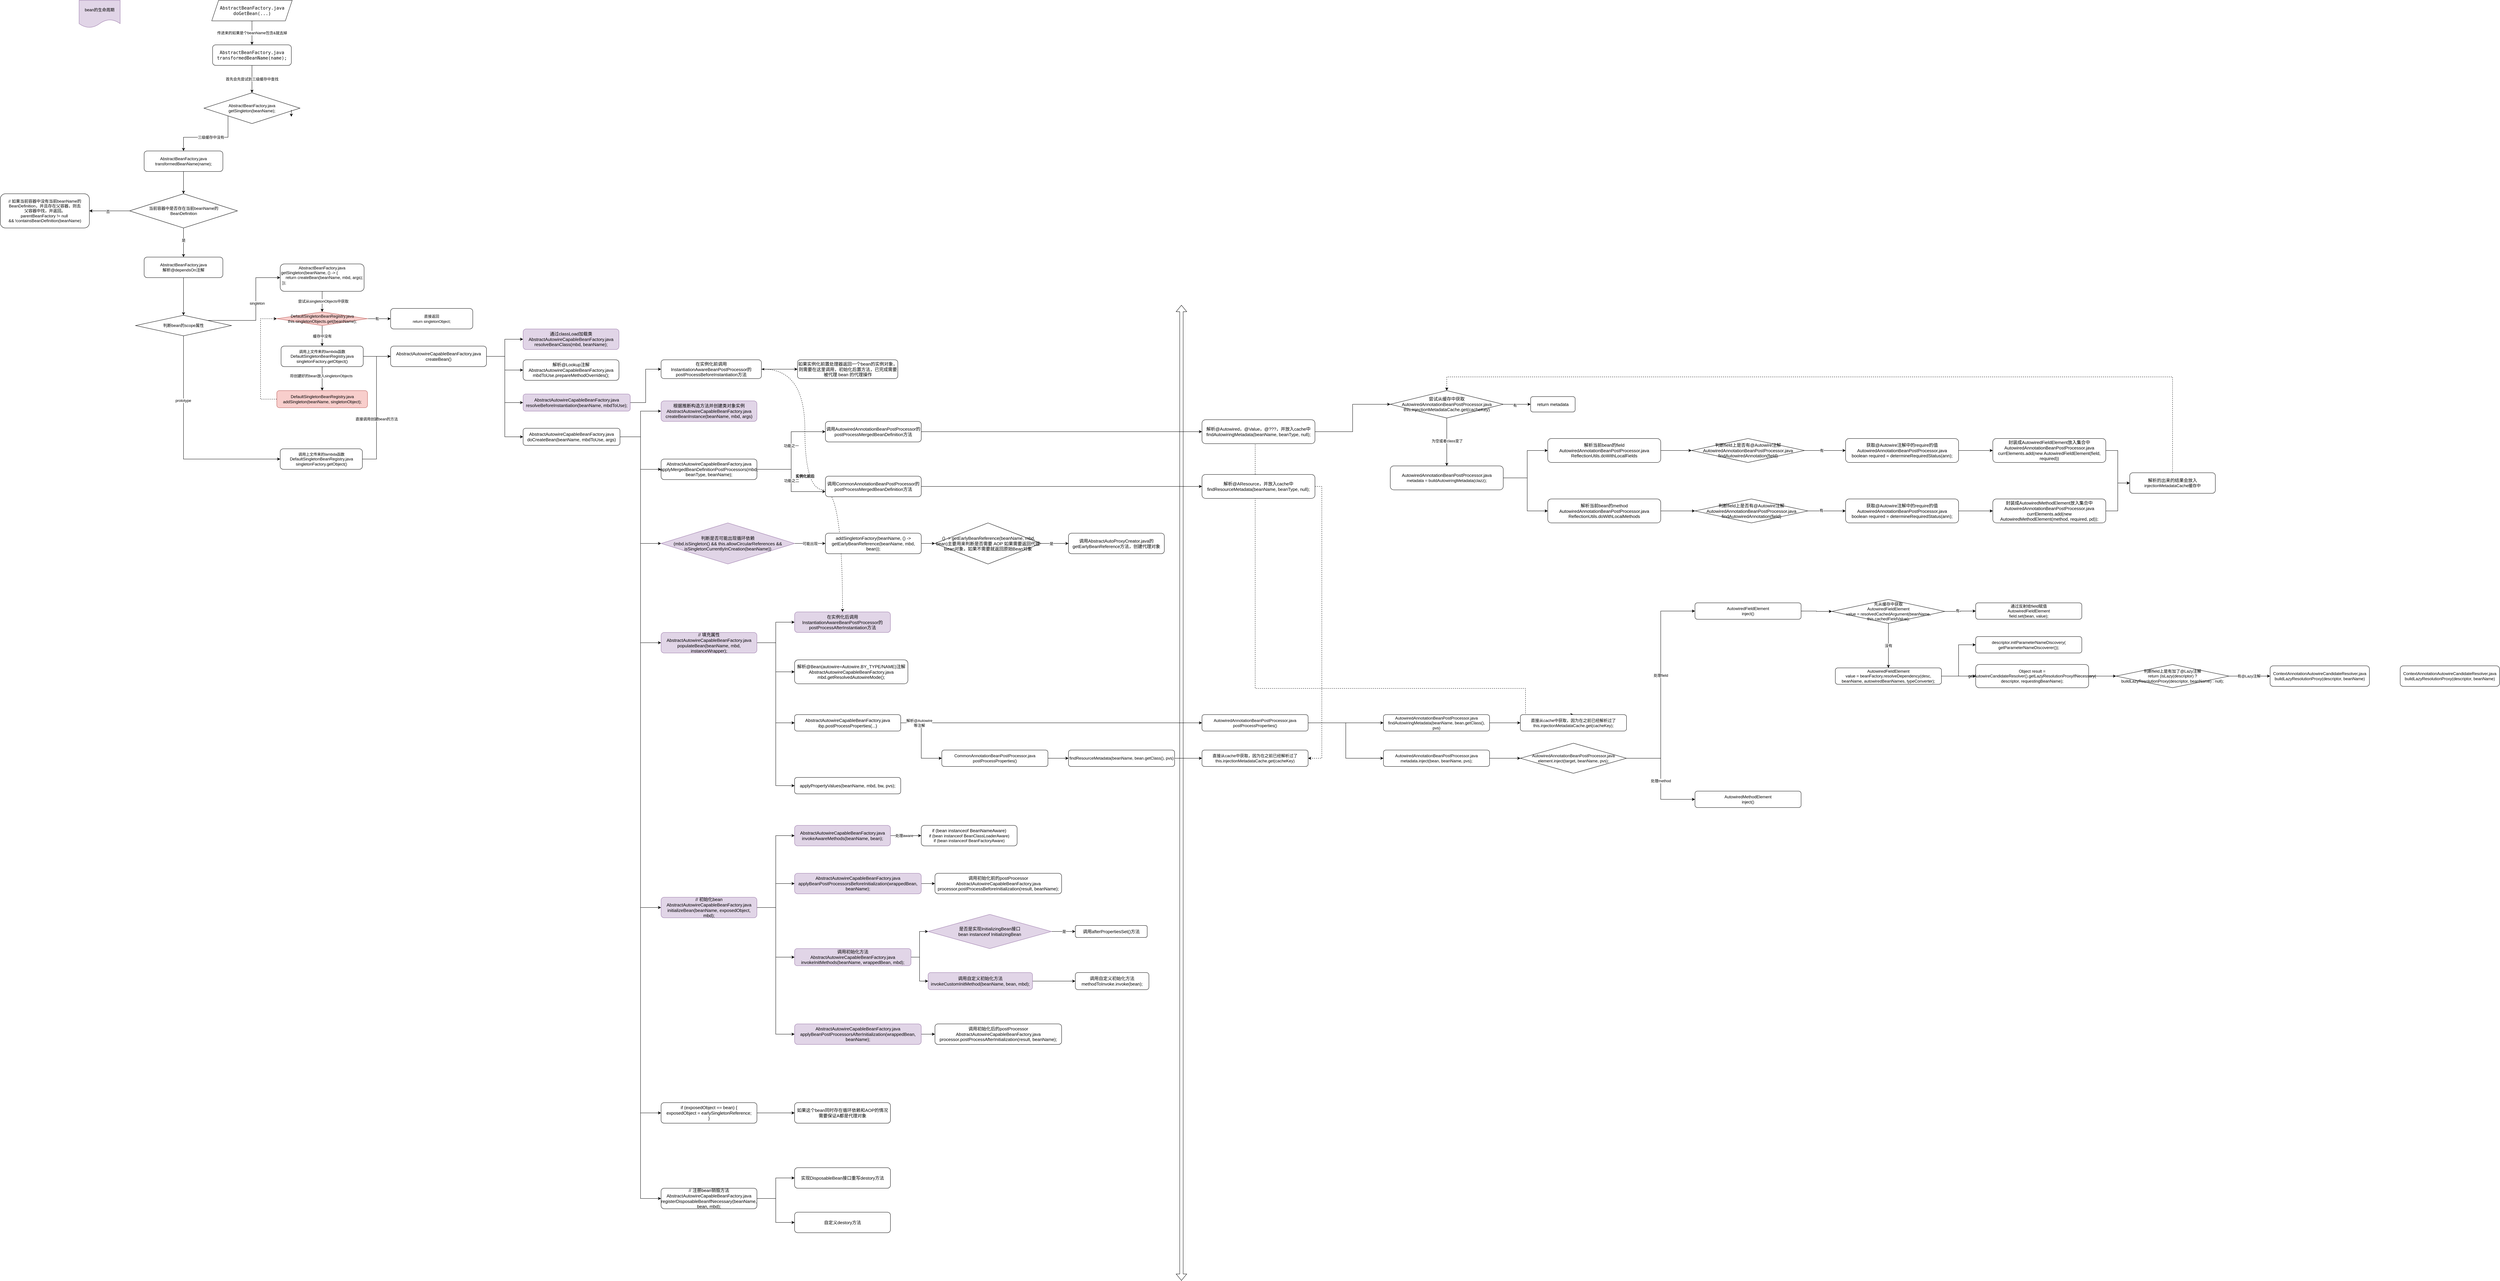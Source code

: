 <mxfile version="16.1.0" type="github">
  <diagram id="KZ6Oh91IzT9d4bb2Npnq" name="第 1 页">
    <mxGraphModel dx="3452" dy="706" grid="1" gridSize="10" guides="1" tooltips="1" connect="1" arrows="1" fold="1" page="1" pageScale="1" pageWidth="2339" pageHeight="3300" math="0" shadow="0">
      <root>
        <mxCell id="0" />
        <mxCell id="1" parent="0" />
        <mxCell id="WCMMu7L2FQIAezlBjaeM-1" value="传进来的如果是个beanName包含&amp;amp;就去掉" style="edgeStyle=orthogonalEdgeStyle;rounded=0;orthogonalLoop=1;jettySize=auto;html=1;exitX=0.5;exitY=1;exitDx=0;exitDy=0;" edge="1" parent="1" source="WCMMu7L2FQIAezlBjaeM-5" target="WCMMu7L2FQIAezlBjaeM-3">
          <mxGeometry relative="1" as="geometry" />
        </mxCell>
        <mxCell id="WCMMu7L2FQIAezlBjaeM-2" value="首先会先尝试到三级缓存中查找" style="edgeStyle=orthogonalEdgeStyle;rounded=0;orthogonalLoop=1;jettySize=auto;html=1;exitX=0.5;exitY=1;exitDx=0;exitDy=0;" edge="1" parent="1" source="WCMMu7L2FQIAezlBjaeM-3" target="WCMMu7L2FQIAezlBjaeM-8">
          <mxGeometry relative="1" as="geometry">
            <mxPoint x="705" y="390" as="targetPoint" />
          </mxGeometry>
        </mxCell>
        <mxCell id="WCMMu7L2FQIAezlBjaeM-3" value="&lt;div&gt;&lt;font color=&quot;#080808&quot; face=&quot;jetbrains mono, monospace&quot;&gt;&lt;span style=&quot;font-size: 13.067px&quot;&gt;AbstractBeanFactory.java&lt;/span&gt;&lt;/font&gt;&lt;/div&gt;&lt;div&gt;&lt;font color=&quot;#080808&quot; face=&quot;jetbrains mono, monospace&quot;&gt;&lt;span style=&quot;font-size: 13.067px&quot;&gt;transformedBeanName(name);&lt;/span&gt;&lt;/font&gt;&lt;/div&gt;" style="rounded=1;whiteSpace=wrap;html=1;" vertex="1" parent="1">
          <mxGeometry x="590" y="250" width="230" height="60" as="geometry" />
        </mxCell>
        <mxCell id="WCMMu7L2FQIAezlBjaeM-4" value="bean的生命周期" style="shape=document;whiteSpace=wrap;html=1;boundedLbl=1;fillColor=#e1d5e7;strokeColor=#9673a6;" vertex="1" parent="1">
          <mxGeometry x="200" y="120" width="120" height="80" as="geometry" />
        </mxCell>
        <mxCell id="WCMMu7L2FQIAezlBjaeM-5" value="&lt;div&gt;&lt;font color=&quot;#080808&quot; face=&quot;jetbrains mono, monospace&quot;&gt;&lt;span style=&quot;font-size: 13.067px&quot;&gt;AbstractBeanFactory.java&lt;/span&gt;&lt;/font&gt;&lt;/div&gt;&lt;div&gt;&lt;font color=&quot;#080808&quot; face=&quot;jetbrains mono, monospace&quot;&gt;&lt;span style=&quot;font-size: 13.067px&quot;&gt;doGetBean(...)&lt;/span&gt;&lt;/font&gt;&lt;/div&gt;" style="shape=parallelogram;perimeter=parallelogramPerimeter;whiteSpace=wrap;html=1;fixedSize=1;" vertex="1" parent="1">
          <mxGeometry x="587.5" y="120" width="235" height="60" as="geometry" />
        </mxCell>
        <mxCell id="WCMMu7L2FQIAezlBjaeM-6" style="edgeStyle=orthogonalEdgeStyle;rounded=0;orthogonalLoop=1;jettySize=auto;html=1;exitX=0;exitY=1;exitDx=0;exitDy=0;" edge="1" parent="1" source="WCMMu7L2FQIAezlBjaeM-8" target="WCMMu7L2FQIAezlBjaeM-11">
          <mxGeometry relative="1" as="geometry" />
        </mxCell>
        <mxCell id="WCMMu7L2FQIAezlBjaeM-7" value="三级缓存中没有" style="edgeLabel;html=1;align=center;verticalAlign=middle;resizable=0;points=[];" vertex="1" connectable="0" parent="WCMMu7L2FQIAezlBjaeM-6">
          <mxGeometry x="-0.072" relative="1" as="geometry">
            <mxPoint x="-5" as="offset" />
          </mxGeometry>
        </mxCell>
        <mxCell id="WCMMu7L2FQIAezlBjaeM-8" value="&lt;div&gt;AbstractBeanFactory.java&lt;/div&gt;&lt;div&gt;getSingleton(beanName);&lt;/div&gt;" style="rhombus;whiteSpace=wrap;html=1;" vertex="1" parent="1">
          <mxGeometry x="565" y="390" width="280" height="90" as="geometry" />
        </mxCell>
        <mxCell id="WCMMu7L2FQIAezlBjaeM-9" style="edgeStyle=orthogonalEdgeStyle;rounded=0;orthogonalLoop=1;jettySize=auto;html=1;" edge="1" parent="1">
          <mxGeometry relative="1" as="geometry">
            <mxPoint x="820" y="440" as="sourcePoint" />
            <mxPoint x="820" y="460" as="targetPoint" />
          </mxGeometry>
        </mxCell>
        <mxCell id="WCMMu7L2FQIAezlBjaeM-10" style="edgeStyle=orthogonalEdgeStyle;rounded=0;orthogonalLoop=1;jettySize=auto;html=1;exitX=0.5;exitY=1;exitDx=0;exitDy=0;entryX=0.5;entryY=0;entryDx=0;entryDy=0;" edge="1" parent="1" source="WCMMu7L2FQIAezlBjaeM-11" target="WCMMu7L2FQIAezlBjaeM-17">
          <mxGeometry relative="1" as="geometry" />
        </mxCell>
        <mxCell id="WCMMu7L2FQIAezlBjaeM-11" value="&lt;div&gt;AbstractBeanFactory.java&lt;/div&gt;&lt;div&gt;transformedBeanName(name);&lt;/div&gt;" style="rounded=1;whiteSpace=wrap;html=1;" vertex="1" parent="1">
          <mxGeometry x="390" y="560" width="230" height="60" as="geometry" />
        </mxCell>
        <mxCell id="WCMMu7L2FQIAezlBjaeM-12" style="edgeStyle=orthogonalEdgeStyle;rounded=0;orthogonalLoop=1;jettySize=auto;html=1;exitX=0;exitY=0.5;exitDx=0;exitDy=0;entryX=1;entryY=0.5;entryDx=0;entryDy=0;" edge="1" parent="1" source="WCMMu7L2FQIAezlBjaeM-17" target="WCMMu7L2FQIAezlBjaeM-18">
          <mxGeometry relative="1" as="geometry" />
        </mxCell>
        <mxCell id="WCMMu7L2FQIAezlBjaeM-13" value="" style="edgeStyle=orthogonalEdgeStyle;rounded=0;orthogonalLoop=1;jettySize=auto;html=1;" edge="1" parent="1" source="WCMMu7L2FQIAezlBjaeM-17" target="WCMMu7L2FQIAezlBjaeM-18">
          <mxGeometry relative="1" as="geometry" />
        </mxCell>
        <mxCell id="WCMMu7L2FQIAezlBjaeM-14" value="否" style="edgeLabel;html=1;align=center;verticalAlign=middle;resizable=0;points=[];" vertex="1" connectable="0" parent="WCMMu7L2FQIAezlBjaeM-13">
          <mxGeometry x="0.08" y="2" relative="1" as="geometry">
            <mxPoint as="offset" />
          </mxGeometry>
        </mxCell>
        <mxCell id="WCMMu7L2FQIAezlBjaeM-15" style="edgeStyle=orthogonalEdgeStyle;rounded=0;orthogonalLoop=1;jettySize=auto;html=1;exitX=0.5;exitY=1;exitDx=0;exitDy=0;entryX=0.5;entryY=0;entryDx=0;entryDy=0;" edge="1" parent="1" source="WCMMu7L2FQIAezlBjaeM-17" target="WCMMu7L2FQIAezlBjaeM-20">
          <mxGeometry relative="1" as="geometry" />
        </mxCell>
        <mxCell id="WCMMu7L2FQIAezlBjaeM-16" value="是" style="edgeLabel;html=1;align=center;verticalAlign=middle;resizable=0;points=[];" vertex="1" connectable="0" parent="WCMMu7L2FQIAezlBjaeM-15">
          <mxGeometry x="-0.153" relative="1" as="geometry">
            <mxPoint as="offset" />
          </mxGeometry>
        </mxCell>
        <mxCell id="WCMMu7L2FQIAezlBjaeM-17" value="&lt;div&gt;当前容器中是否存在当前beanName的&lt;/div&gt;&lt;div&gt;BeanDefinition&lt;/div&gt;" style="rhombus;whiteSpace=wrap;html=1;" vertex="1" parent="1">
          <mxGeometry x="347.5" y="685" width="315" height="100" as="geometry" />
        </mxCell>
        <mxCell id="WCMMu7L2FQIAezlBjaeM-18" value="&lt;div&gt;// 如果当前容器中没有当前beanName的&lt;/div&gt;&lt;div&gt;BeanDefinition，并且存在父容器，则去&lt;/div&gt;&lt;div&gt;父容器中找，并返回。&lt;/div&gt;&lt;div&gt;parentBeanFactory != null&amp;nbsp;&lt;/div&gt;&lt;div&gt;&amp;amp;&amp;amp; !containsBeanDefinition(beanName)&lt;/div&gt;" style="rounded=1;whiteSpace=wrap;html=1;" vertex="1" parent="1">
          <mxGeometry x="-30" y="685" width="260" height="100" as="geometry" />
        </mxCell>
        <mxCell id="WCMMu7L2FQIAezlBjaeM-19" style="edgeStyle=orthogonalEdgeStyle;rounded=0;orthogonalLoop=1;jettySize=auto;html=1;exitX=0.5;exitY=1;exitDx=0;exitDy=0;entryX=0.5;entryY=0;entryDx=0;entryDy=0;" edge="1" parent="1" source="WCMMu7L2FQIAezlBjaeM-20" target="WCMMu7L2FQIAezlBjaeM-25">
          <mxGeometry relative="1" as="geometry" />
        </mxCell>
        <mxCell id="WCMMu7L2FQIAezlBjaeM-20" value="&lt;div&gt;AbstractBeanFactory.java&lt;/div&gt;&lt;div&gt;解析@dependsOn注解&lt;/div&gt;" style="rounded=1;whiteSpace=wrap;html=1;" vertex="1" parent="1">
          <mxGeometry x="390" y="870" width="230" height="60" as="geometry" />
        </mxCell>
        <mxCell id="WCMMu7L2FQIAezlBjaeM-21" style="edgeStyle=orthogonalEdgeStyle;rounded=0;orthogonalLoop=1;jettySize=auto;html=1;exitX=1;exitY=0;exitDx=0;exitDy=0;entryX=0;entryY=0.5;entryDx=0;entryDy=0;" edge="1" parent="1" source="WCMMu7L2FQIAezlBjaeM-25" target="WCMMu7L2FQIAezlBjaeM-28">
          <mxGeometry relative="1" as="geometry" />
        </mxCell>
        <mxCell id="WCMMu7L2FQIAezlBjaeM-22" value="singleton" style="edgeLabel;html=1;align=center;verticalAlign=middle;resizable=0;points=[];" vertex="1" connectable="0" parent="WCMMu7L2FQIAezlBjaeM-21">
          <mxGeometry x="0.134" y="-2" relative="1" as="geometry">
            <mxPoint x="1" as="offset" />
          </mxGeometry>
        </mxCell>
        <mxCell id="WCMMu7L2FQIAezlBjaeM-23" style="edgeStyle=orthogonalEdgeStyle;rounded=0;orthogonalLoop=1;jettySize=auto;html=1;exitX=0.5;exitY=1;exitDx=0;exitDy=0;entryX=0;entryY=0.5;entryDx=0;entryDy=0;startArrow=none;startFill=0;" edge="1" parent="1" source="WCMMu7L2FQIAezlBjaeM-25" target="WCMMu7L2FQIAezlBjaeM-135">
          <mxGeometry relative="1" as="geometry" />
        </mxCell>
        <mxCell id="WCMMu7L2FQIAezlBjaeM-24" value="prototype" style="edgeLabel;html=1;align=center;verticalAlign=middle;resizable=0;points=[];" vertex="1" connectable="0" parent="WCMMu7L2FQIAezlBjaeM-23">
          <mxGeometry x="-0.412" y="-1" relative="1" as="geometry">
            <mxPoint as="offset" />
          </mxGeometry>
        </mxCell>
        <mxCell id="WCMMu7L2FQIAezlBjaeM-25" value="判断bean的scope属性" style="rhombus;whiteSpace=wrap;html=1;" vertex="1" parent="1">
          <mxGeometry x="365" y="1040" width="280" height="60" as="geometry" />
        </mxCell>
        <mxCell id="WCMMu7L2FQIAezlBjaeM-26" style="edgeStyle=orthogonalEdgeStyle;rounded=0;orthogonalLoop=1;jettySize=auto;html=1;exitX=0.5;exitY=1;exitDx=0;exitDy=0;" edge="1" parent="1" source="WCMMu7L2FQIAezlBjaeM-28" target="WCMMu7L2FQIAezlBjaeM-130">
          <mxGeometry relative="1" as="geometry">
            <mxPoint x="910" y="1130" as="targetPoint" />
          </mxGeometry>
        </mxCell>
        <mxCell id="WCMMu7L2FQIAezlBjaeM-27" value="尝试从singletonObjects中获取" style="edgeLabel;html=1;align=center;verticalAlign=middle;resizable=0;points=[];" vertex="1" connectable="0" parent="WCMMu7L2FQIAezlBjaeM-26">
          <mxGeometry x="-0.033" y="3" relative="1" as="geometry">
            <mxPoint as="offset" />
          </mxGeometry>
        </mxCell>
        <mxCell id="WCMMu7L2FQIAezlBjaeM-28" value="&lt;div style=&quot;text-align: center&quot;&gt;AbstractBeanFactory.java&lt;/div&gt;&lt;div&gt;getSingleton(beanName, () -&amp;gt; {&lt;/div&gt;&lt;div&gt;&amp;nbsp; &amp;nbsp; return createBean(beanName, mbd, args);&lt;/div&gt;&lt;div&gt;&amp;nbsp;});&lt;/div&gt;&lt;div&gt;&amp;nbsp; &amp;nbsp;&lt;/div&gt;" style="rounded=1;whiteSpace=wrap;html=1;align=left;" vertex="1" parent="1">
          <mxGeometry x="787.5" y="890" width="245" height="80" as="geometry" />
        </mxCell>
        <mxCell id="WCMMu7L2FQIAezlBjaeM-29" style="edgeStyle=orthogonalEdgeStyle;rounded=0;orthogonalLoop=1;jettySize=auto;html=1;exitX=0.5;exitY=1;exitDx=0;exitDy=0;entryX=0.5;entryY=0;entryDx=0;entryDy=0;" edge="1" parent="1" source="WCMMu7L2FQIAezlBjaeM-32" target="WCMMu7L2FQIAezlBjaeM-34">
          <mxGeometry relative="1" as="geometry" />
        </mxCell>
        <mxCell id="WCMMu7L2FQIAezlBjaeM-30" value="将创建好的bean放入singletonObjects" style="edgeLabel;html=1;align=center;verticalAlign=middle;resizable=0;points=[];" vertex="1" connectable="0" parent="WCMMu7L2FQIAezlBjaeM-29">
          <mxGeometry x="-0.229" y="-3" relative="1" as="geometry">
            <mxPoint as="offset" />
          </mxGeometry>
        </mxCell>
        <mxCell id="WCMMu7L2FQIAezlBjaeM-31" style="edgeStyle=orthogonalEdgeStyle;rounded=0;orthogonalLoop=1;jettySize=auto;html=1;exitX=1;exitY=0.5;exitDx=0;exitDy=0;" edge="1" parent="1" source="WCMMu7L2FQIAezlBjaeM-32" target="WCMMu7L2FQIAezlBjaeM-39">
          <mxGeometry relative="1" as="geometry" />
        </mxCell>
        <mxCell id="WCMMu7L2FQIAezlBjaeM-32" value="&lt;div&gt;&lt;span style=&quot;font-size: 11px ; background-color: rgb(255 , 255 , 255)&quot;&gt;调用上文传来的lambda函数&lt;/span&gt;&lt;br&gt;&lt;/div&gt;&lt;div&gt;DefaultSingletonBeanRegistry.java&lt;/div&gt;&lt;div&gt;singletonFactory.getObject()&lt;/div&gt;" style="rounded=1;whiteSpace=wrap;html=1;" vertex="1" parent="1">
          <mxGeometry x="790" y="1130" width="240" height="60" as="geometry" />
        </mxCell>
        <mxCell id="WCMMu7L2FQIAezlBjaeM-33" style="edgeStyle=orthogonalEdgeStyle;rounded=0;orthogonalLoop=1;jettySize=auto;html=1;exitX=0;exitY=0.5;exitDx=0;exitDy=0;entryX=0;entryY=0.5;entryDx=0;entryDy=0;dashed=1;" edge="1" parent="1" source="WCMMu7L2FQIAezlBjaeM-34" target="WCMMu7L2FQIAezlBjaeM-130">
          <mxGeometry relative="1" as="geometry">
            <Array as="points">
              <mxPoint x="730" y="1285" />
              <mxPoint x="730" y="1050" />
            </Array>
          </mxGeometry>
        </mxCell>
        <mxCell id="WCMMu7L2FQIAezlBjaeM-34" value="&lt;div&gt;DefaultSingletonBeanRegistry.java&lt;/div&gt;&lt;div&gt;addSingleton(beanName, singletonObject);&lt;/div&gt;" style="rounded=1;whiteSpace=wrap;html=1;fillColor=#f8cecc;strokeColor=#b85450;" vertex="1" parent="1">
          <mxGeometry x="777.5" y="1260" width="265" height="50" as="geometry" />
        </mxCell>
        <mxCell id="WCMMu7L2FQIAezlBjaeM-35" style="edgeStyle=orthogonalEdgeStyle;rounded=0;orthogonalLoop=1;jettySize=auto;html=1;exitX=1;exitY=0.5;exitDx=0;exitDy=0;entryX=0;entryY=0.5;entryDx=0;entryDy=0;" edge="1" parent="1" source="WCMMu7L2FQIAezlBjaeM-39" target="WCMMu7L2FQIAezlBjaeM-40">
          <mxGeometry relative="1" as="geometry" />
        </mxCell>
        <mxCell id="WCMMu7L2FQIAezlBjaeM-36" style="edgeStyle=orthogonalEdgeStyle;rounded=0;orthogonalLoop=1;jettySize=auto;html=1;exitX=1;exitY=0.5;exitDx=0;exitDy=0;" edge="1" parent="1" source="WCMMu7L2FQIAezlBjaeM-39" target="WCMMu7L2FQIAezlBjaeM-41">
          <mxGeometry relative="1" as="geometry" />
        </mxCell>
        <mxCell id="WCMMu7L2FQIAezlBjaeM-37" style="edgeStyle=orthogonalEdgeStyle;rounded=0;orthogonalLoop=1;jettySize=auto;html=1;exitX=1;exitY=0.5;exitDx=0;exitDy=0;entryX=0;entryY=0.5;entryDx=0;entryDy=0;" edge="1" parent="1" source="WCMMu7L2FQIAezlBjaeM-39" target="WCMMu7L2FQIAezlBjaeM-43">
          <mxGeometry relative="1" as="geometry" />
        </mxCell>
        <mxCell id="WCMMu7L2FQIAezlBjaeM-38" style="edgeStyle=orthogonalEdgeStyle;rounded=0;orthogonalLoop=1;jettySize=auto;html=1;exitX=1;exitY=0.5;exitDx=0;exitDy=0;entryX=0;entryY=0.5;entryDx=0;entryDy=0;" edge="1" parent="1" source="WCMMu7L2FQIAezlBjaeM-39" target="WCMMu7L2FQIAezlBjaeM-54">
          <mxGeometry relative="1" as="geometry" />
        </mxCell>
        <mxCell id="WCMMu7L2FQIAezlBjaeM-39" value="&lt;span style=&quot;font-size: 13.067px&quot;&gt;AbstractAutowireCapableBeanFactory&lt;/span&gt;&lt;span style=&quot;font-size: 13.067px&quot;&gt;.java&lt;/span&gt;&lt;span style=&quot;font-size: 13.067px&quot;&gt;&lt;br&gt;&lt;/span&gt;&lt;span style=&quot;font-size: 13.067px&quot;&gt;createBean&lt;/span&gt;&lt;span style=&quot;font-size: 13.067px&quot;&gt;()&lt;/span&gt;&lt;span style=&quot;font-size: 13.067px&quot;&gt;&lt;br&gt;&lt;/span&gt;" style="rounded=1;whiteSpace=wrap;html=1;" vertex="1" parent="1">
          <mxGeometry x="1110" y="1130" width="280" height="60" as="geometry" />
        </mxCell>
        <mxCell id="WCMMu7L2FQIAezlBjaeM-40" value="&lt;span style=&quot;font-size: 13.067px&quot;&gt;通过classLoad加载类AbstractAutowireCapableBeanFactory&lt;/span&gt;&lt;span style=&quot;font-size: 13.067px&quot;&gt;.java&lt;/span&gt;&lt;span style=&quot;font-size: 13.067px&quot;&gt;&lt;br&gt;&lt;/span&gt;&lt;span style=&quot;font-size: 13.067px&quot;&gt;resolveBeanClass(mbd, beanName);&lt;/span&gt;" style="rounded=1;whiteSpace=wrap;html=1;fillColor=#e1d5e7;strokeColor=#9673a6;" vertex="1" parent="1">
          <mxGeometry x="1497" y="1080" width="280" height="60" as="geometry" />
        </mxCell>
        <mxCell id="WCMMu7L2FQIAezlBjaeM-41" value="&lt;span style=&quot;font-size: 13.067px&quot;&gt;解析@Lookup注解&lt;br&gt;AbstractAutowireCapableBeanFactory&lt;/span&gt;&lt;span style=&quot;font-size: 13.067px&quot;&gt;.java&lt;/span&gt;&lt;span style=&quot;font-size: 13.067px&quot;&gt;&lt;br&gt;&lt;/span&gt;&lt;span style=&quot;font-size: 13.067px&quot;&gt;mbdToUse.prepareMethodOverrides();&lt;/span&gt;" style="rounded=1;whiteSpace=wrap;html=1;" vertex="1" parent="1">
          <mxGeometry x="1497" y="1170" width="280" height="60" as="geometry" />
        </mxCell>
        <mxCell id="WCMMu7L2FQIAezlBjaeM-42" style="edgeStyle=orthogonalEdgeStyle;rounded=0;orthogonalLoop=1;jettySize=auto;html=1;exitX=1;exitY=0.5;exitDx=0;exitDy=0;entryX=0;entryY=0.5;entryDx=0;entryDy=0;" edge="1" parent="1" source="WCMMu7L2FQIAezlBjaeM-43" target="WCMMu7L2FQIAezlBjaeM-47">
          <mxGeometry relative="1" as="geometry" />
        </mxCell>
        <mxCell id="WCMMu7L2FQIAezlBjaeM-43" value="&lt;span style=&quot;font-size: 13.067px&quot;&gt;AbstractAutowireCapableBeanFactory&lt;/span&gt;&lt;span style=&quot;font-size: 13.067px&quot;&gt;.java&lt;/span&gt;&lt;span style=&quot;font-size: 13.067px&quot;&gt;&lt;br&gt;&lt;/span&gt;&lt;span style=&quot;font-size: 13.067px&quot;&gt;resolveBeforeInstantiation(beanName, mbdToUse);&lt;/span&gt;" style="rounded=1;whiteSpace=wrap;html=1;fillColor=#e1d5e7;strokeColor=#9673a6;" vertex="1" parent="1">
          <mxGeometry x="1497" y="1270" width="313" height="50" as="geometry" />
        </mxCell>
        <mxCell id="WCMMu7L2FQIAezlBjaeM-44" style="edgeStyle=orthogonalEdgeStyle;rounded=0;orthogonalLoop=1;jettySize=auto;html=1;exitX=1;exitY=0.5;exitDx=0;exitDy=0;entryX=0.5;entryY=0;entryDx=0;entryDy=0;curved=1;dashed=1;startArrow=classicThin;startFill=1;" edge="1" parent="1" source="WCMMu7L2FQIAezlBjaeM-47" target="WCMMu7L2FQIAezlBjaeM-68">
          <mxGeometry relative="1" as="geometry">
            <Array as="points">
              <mxPoint x="2320" y="1197" />
              <mxPoint x="2320" y="1550" />
              <mxPoint x="2430" y="1550" />
            </Array>
          </mxGeometry>
        </mxCell>
        <mxCell id="WCMMu7L2FQIAezlBjaeM-45" value="实例化前后" style="edgeLabel;html=1;align=center;verticalAlign=middle;resizable=0;points=[];fontStyle=1" vertex="1" connectable="0" parent="WCMMu7L2FQIAezlBjaeM-44">
          <mxGeometry x="-0.071" relative="1" as="geometry">
            <mxPoint as="offset" />
          </mxGeometry>
        </mxCell>
        <mxCell id="WCMMu7L2FQIAezlBjaeM-46" style="edgeStyle=orthogonalEdgeStyle;rounded=0;orthogonalLoop=1;jettySize=auto;html=1;exitX=1;exitY=0.5;exitDx=0;exitDy=0;startArrow=none;startFill=0;" edge="1" parent="1" source="WCMMu7L2FQIAezlBjaeM-47" target="WCMMu7L2FQIAezlBjaeM-132">
          <mxGeometry relative="1" as="geometry" />
        </mxCell>
        <mxCell id="WCMMu7L2FQIAezlBjaeM-47" value="&lt;span style=&quot;font-size: 13.067px&quot;&gt;在实例化前调用InstantiationAwareBeanPostProcessor的postProcessBeforeInstantiation方法&lt;/span&gt;&lt;span style=&quot;font-size: 13.067px&quot;&gt;&lt;br&gt;&lt;/span&gt;" style="rounded=1;whiteSpace=wrap;html=1;" vertex="1" parent="1">
          <mxGeometry x="1900" y="1170" width="293" height="55" as="geometry" />
        </mxCell>
        <mxCell id="WCMMu7L2FQIAezlBjaeM-48" style="edgeStyle=orthogonalEdgeStyle;rounded=0;orthogonalLoop=1;jettySize=auto;html=1;exitX=1;exitY=0.5;exitDx=0;exitDy=0;entryX=0;entryY=0.5;entryDx=0;entryDy=0;" edge="1" parent="1" source="WCMMu7L2FQIAezlBjaeM-54" target="WCMMu7L2FQIAezlBjaeM-55">
          <mxGeometry relative="1" as="geometry" />
        </mxCell>
        <mxCell id="WCMMu7L2FQIAezlBjaeM-49" style="edgeStyle=orthogonalEdgeStyle;rounded=0;orthogonalLoop=1;jettySize=auto;html=1;exitX=1;exitY=0.5;exitDx=0;exitDy=0;entryX=0;entryY=0.5;entryDx=0;entryDy=0;" edge="1" parent="1" source="WCMMu7L2FQIAezlBjaeM-54" target="WCMMu7L2FQIAezlBjaeM-57">
          <mxGeometry relative="1" as="geometry" />
        </mxCell>
        <mxCell id="WCMMu7L2FQIAezlBjaeM-50" style="edgeStyle=orthogonalEdgeStyle;rounded=0;orthogonalLoop=1;jettySize=auto;html=1;exitX=1;exitY=0.5;exitDx=0;exitDy=0;entryX=0;entryY=0.5;entryDx=0;entryDy=0;" edge="1" parent="1" source="WCMMu7L2FQIAezlBjaeM-54" target="WCMMu7L2FQIAezlBjaeM-67">
          <mxGeometry relative="1" as="geometry" />
        </mxCell>
        <mxCell id="WCMMu7L2FQIAezlBjaeM-51" style="edgeStyle=orthogonalEdgeStyle;rounded=0;orthogonalLoop=1;jettySize=auto;html=1;exitX=1;exitY=0.5;exitDx=0;exitDy=0;entryX=0;entryY=0.5;entryDx=0;entryDy=0;startArrow=none;startFill=0;" edge="1" parent="1" source="WCMMu7L2FQIAezlBjaeM-54" target="WCMMu7L2FQIAezlBjaeM-80">
          <mxGeometry relative="1" as="geometry" />
        </mxCell>
        <mxCell id="WCMMu7L2FQIAezlBjaeM-52" style="edgeStyle=orthogonalEdgeStyle;rounded=0;orthogonalLoop=1;jettySize=auto;html=1;exitX=1;exitY=0.5;exitDx=0;exitDy=0;entryX=0;entryY=0.5;entryDx=0;entryDy=0;startArrow=none;startFill=0;" edge="1" parent="1" source="WCMMu7L2FQIAezlBjaeM-54" target="WCMMu7L2FQIAezlBjaeM-102">
          <mxGeometry relative="1" as="geometry" />
        </mxCell>
        <mxCell id="WCMMu7L2FQIAezlBjaeM-53" style="edgeStyle=orthogonalEdgeStyle;rounded=0;orthogonalLoop=1;jettySize=auto;html=1;exitX=1;exitY=0.5;exitDx=0;exitDy=0;entryX=0;entryY=0.5;entryDx=0;entryDy=0;startArrow=none;startFill=0;" edge="1" parent="1" source="WCMMu7L2FQIAezlBjaeM-54" target="WCMMu7L2FQIAezlBjaeM-124">
          <mxGeometry relative="1" as="geometry" />
        </mxCell>
        <mxCell id="WCMMu7L2FQIAezlBjaeM-142" style="edgeStyle=orthogonalEdgeStyle;rounded=0;orthogonalLoop=1;jettySize=auto;html=1;exitX=1;exitY=0.5;exitDx=0;exitDy=0;entryX=0;entryY=0.5;entryDx=0;entryDy=0;" edge="1" parent="1" source="WCMMu7L2FQIAezlBjaeM-54" target="WCMMu7L2FQIAezlBjaeM-139">
          <mxGeometry relative="1" as="geometry" />
        </mxCell>
        <mxCell id="WCMMu7L2FQIAezlBjaeM-54" value="&lt;span style=&quot;font-size: 13.067px&quot;&gt;AbstractAutowireCapableBeanFactory&lt;/span&gt;&lt;span style=&quot;font-size: 13.067px&quot;&gt;.java&lt;/span&gt;&lt;span style=&quot;font-size: 13.067px&quot;&gt;&lt;br&gt;&lt;/span&gt;&lt;span style=&quot;font-size: 13.067px&quot;&gt;doCreateBean(beanName, mbdToUse, args)&lt;/span&gt;" style="rounded=1;whiteSpace=wrap;html=1;" vertex="1" parent="1">
          <mxGeometry x="1497" y="1370" width="283" height="50" as="geometry" />
        </mxCell>
        <mxCell id="WCMMu7L2FQIAezlBjaeM-55" value="&lt;span style=&quot;font-size: 13.067px&quot;&gt;根据推断构造方法并创建类对象实例AbstractAutowireCapableBeanFactory&lt;/span&gt;&lt;span style=&quot;font-size: 13.067px&quot;&gt;.java&lt;/span&gt;&lt;span style=&quot;font-size: 13.067px&quot;&gt;&lt;br&gt;&lt;/span&gt;&lt;span style=&quot;font-size: 13.067px&quot;&gt;createBeanInstance(beanName, mbd, args)&lt;/span&gt;" style="rounded=1;whiteSpace=wrap;html=1;fillColor=#e1d5e7;strokeColor=#9673a6;" vertex="1" parent="1">
          <mxGeometry x="1900" y="1290" width="280" height="60" as="geometry" />
        </mxCell>
        <mxCell id="WCMMu7L2FQIAezlBjaeM-56" value="可能出现" style="edgeStyle=orthogonalEdgeStyle;rounded=0;orthogonalLoop=1;jettySize=auto;html=1;exitX=1;exitY=0.5;exitDx=0;exitDy=0;" edge="1" parent="1" source="WCMMu7L2FQIAezlBjaeM-57" target="WCMMu7L2FQIAezlBjaeM-59">
          <mxGeometry relative="1" as="geometry" />
        </mxCell>
        <mxCell id="WCMMu7L2FQIAezlBjaeM-57" value="&lt;div&gt;&lt;span style=&quot;font-size: 13.067px&quot;&gt;判断是否可能出现循环依赖&lt;/span&gt;&lt;/div&gt;&lt;div&gt;&lt;span style=&quot;font-size: 13.067px&quot;&gt;(mbd.isSingleton() &amp;amp;&amp;amp; this.allowCircularReferences &amp;amp;&amp;amp;&lt;/span&gt;&lt;/div&gt;&lt;div&gt;&lt;span style=&quot;font-size: 13.067px&quot;&gt;&lt;span&gt;    &lt;/span&gt;isSingletonCurrentlyInCreation(beanName))&lt;/span&gt;&lt;/div&gt;" style="rhombus;whiteSpace=wrap;html=1;fillColor=#e1d5e7;strokeColor=#9673a6;" vertex="1" parent="1">
          <mxGeometry x="1900" y="1646.53" width="390" height="120" as="geometry" />
        </mxCell>
        <mxCell id="WCMMu7L2FQIAezlBjaeM-58" style="edgeStyle=orthogonalEdgeStyle;rounded=0;orthogonalLoop=1;jettySize=auto;html=1;exitX=1;exitY=0.5;exitDx=0;exitDy=0;entryX=0;entryY=0.5;entryDx=0;entryDy=0;" edge="1" parent="1" source="WCMMu7L2FQIAezlBjaeM-59" target="WCMMu7L2FQIAezlBjaeM-61">
          <mxGeometry relative="1" as="geometry" />
        </mxCell>
        <mxCell id="WCMMu7L2FQIAezlBjaeM-59" value="&lt;span style=&quot;font-size: 13.067px&quot;&gt;addSingletonFactory(beanName, () -&amp;gt; getEarlyBeanReference(beanName, mbd, bean));&lt;/span&gt;" style="rounded=1;whiteSpace=wrap;html=1;" vertex="1" parent="1">
          <mxGeometry x="2380" y="1676.53" width="280" height="60" as="geometry" />
        </mxCell>
        <mxCell id="WCMMu7L2FQIAezlBjaeM-60" value="是" style="edgeStyle=orthogonalEdgeStyle;rounded=0;orthogonalLoop=1;jettySize=auto;html=1;exitX=1;exitY=0.5;exitDx=0;exitDy=0;" edge="1" parent="1" source="WCMMu7L2FQIAezlBjaeM-61" target="WCMMu7L2FQIAezlBjaeM-62">
          <mxGeometry x="-0.25" relative="1" as="geometry">
            <mxPoint x="3100" y="1706.53" as="targetPoint" />
            <mxPoint as="offset" />
          </mxGeometry>
        </mxCell>
        <mxCell id="WCMMu7L2FQIAezlBjaeM-61" value="&lt;span style=&quot;font-size: 13.067px&quot;&gt;&amp;nbsp;() -&amp;gt; getEarlyBeanReference(beanName, mbd, bean)主要用来判断是否需要 AOP 如果需要返回代理Bean对象，如果不需要就返回原始Bean对象&lt;/span&gt;" style="rhombus;whiteSpace=wrap;html=1;" vertex="1" parent="1">
          <mxGeometry x="2700" y="1646.53" width="310" height="120" as="geometry" />
        </mxCell>
        <mxCell id="WCMMu7L2FQIAezlBjaeM-62" value="&lt;span style=&quot;font-size: 13.067px&quot;&gt;调用AbstractAutoProxyCreator.java的&lt;/span&gt;&lt;span style=&quot;font-size: 13.067px&quot;&gt;getEarlyBeanReference方法，创建代理对象&lt;/span&gt;" style="rounded=1;whiteSpace=wrap;html=1;" vertex="1" parent="1">
          <mxGeometry x="3090" y="1676.53" width="280" height="60" as="geometry" />
        </mxCell>
        <mxCell id="WCMMu7L2FQIAezlBjaeM-63" style="edgeStyle=orthogonalEdgeStyle;rounded=0;orthogonalLoop=1;jettySize=auto;html=1;exitX=1;exitY=0.5;exitDx=0;exitDy=0;entryX=0;entryY=0.5;entryDx=0;entryDy=0;" edge="1" parent="1" source="WCMMu7L2FQIAezlBjaeM-67" target="WCMMu7L2FQIAezlBjaeM-68">
          <mxGeometry relative="1" as="geometry" />
        </mxCell>
        <mxCell id="WCMMu7L2FQIAezlBjaeM-64" style="edgeStyle=orthogonalEdgeStyle;rounded=0;orthogonalLoop=1;jettySize=auto;html=1;exitX=1;exitY=0.5;exitDx=0;exitDy=0;entryX=0;entryY=0.5;entryDx=0;entryDy=0;startArrow=none;startFill=0;" edge="1" parent="1" source="WCMMu7L2FQIAezlBjaeM-67" target="WCMMu7L2FQIAezlBjaeM-69">
          <mxGeometry relative="1" as="geometry" />
        </mxCell>
        <mxCell id="WCMMu7L2FQIAezlBjaeM-65" style="edgeStyle=orthogonalEdgeStyle;rounded=0;orthogonalLoop=1;jettySize=auto;html=1;exitX=1;exitY=0.5;exitDx=0;exitDy=0;entryX=0;entryY=0.5;entryDx=0;entryDy=0;startArrow=none;startFill=0;" edge="1" parent="1" source="WCMMu7L2FQIAezlBjaeM-67" target="WCMMu7L2FQIAezlBjaeM-73">
          <mxGeometry relative="1" as="geometry" />
        </mxCell>
        <mxCell id="WCMMu7L2FQIAezlBjaeM-66" style="edgeStyle=orthogonalEdgeStyle;rounded=0;orthogonalLoop=1;jettySize=auto;html=1;exitX=1;exitY=0.5;exitDx=0;exitDy=0;entryX=0;entryY=0.5;entryDx=0;entryDy=0;startArrow=none;startFill=0;" edge="1" parent="1" source="WCMMu7L2FQIAezlBjaeM-67" target="WCMMu7L2FQIAezlBjaeM-97">
          <mxGeometry relative="1" as="geometry" />
        </mxCell>
        <mxCell id="WCMMu7L2FQIAezlBjaeM-67" value="&lt;span style=&quot;font-size: 13.067px&quot;&gt;// 填充属性&lt;br&gt;AbstractAutowireCapableBeanFactory&lt;/span&gt;&lt;span style=&quot;font-size: 13.067px&quot;&gt;.java&lt;/span&gt;&lt;span style=&quot;font-size: 13.067px&quot;&gt;&lt;br&gt;&lt;/span&gt;&lt;span style=&quot;font-size: 13.067px&quot;&gt;populateBean(beanName, mbd, instanceWrapper);&lt;/span&gt;" style="rounded=1;whiteSpace=wrap;html=1;fillColor=#e1d5e7;strokeColor=#9673a6;" vertex="1" parent="1">
          <mxGeometry x="1900" y="1966.53" width="280" height="60" as="geometry" />
        </mxCell>
        <mxCell id="WCMMu7L2FQIAezlBjaeM-68" value="&lt;span style=&quot;font-size: 13.067px&quot;&gt;在实例化后调用InstantiationAwareBeanPostProcessor的postProcessAfterInstantiation方法&lt;/span&gt;" style="rounded=1;whiteSpace=wrap;html=1;fillColor=#e1d5e7;strokeColor=#9673a6;" vertex="1" parent="1">
          <mxGeometry x="2290" y="1906.53" width="280" height="60" as="geometry" />
        </mxCell>
        <mxCell id="WCMMu7L2FQIAezlBjaeM-69" value="&lt;span style=&quot;font-size: 13.067px&quot;&gt;解析@Bean(autowire=Autowire.BY_TYPE/NAME)注解&lt;/span&gt;&lt;br&gt;&lt;span style=&quot;font-size: 13.067px&quot;&gt;AbstractAutowireCapableBeanFactory&lt;/span&gt;&lt;span style=&quot;font-size: 13.067px&quot;&gt;.java&lt;br&gt;mbd.getResolvedAutowireMode();&lt;/span&gt;" style="rounded=1;whiteSpace=wrap;html=1;" vertex="1" parent="1">
          <mxGeometry x="2290" y="2046.53" width="331" height="70" as="geometry" />
        </mxCell>
        <mxCell id="WCMMu7L2FQIAezlBjaeM-70" style="edgeStyle=orthogonalEdgeStyle;rounded=0;orthogonalLoop=1;jettySize=auto;html=1;exitX=1;exitY=0.5;exitDx=0;exitDy=0;entryX=0;entryY=0.5;entryDx=0;entryDy=0;startArrow=none;startFill=0;" edge="1" parent="1" source="WCMMu7L2FQIAezlBjaeM-73" target="WCMMu7L2FQIAezlBjaeM-75">
          <mxGeometry relative="1" as="geometry" />
        </mxCell>
        <mxCell id="WCMMu7L2FQIAezlBjaeM-71" style="edgeStyle=orthogonalEdgeStyle;rounded=0;orthogonalLoop=1;jettySize=auto;html=1;exitX=1;exitY=0.5;exitDx=0;exitDy=0;entryX=0;entryY=0.5;entryDx=0;entryDy=0;startArrow=none;startFill=0;" edge="1" parent="1" source="WCMMu7L2FQIAezlBjaeM-73" target="WCMMu7L2FQIAezlBjaeM-93">
          <mxGeometry relative="1" as="geometry" />
        </mxCell>
        <mxCell id="WCMMu7L2FQIAezlBjaeM-72" value="解析@Autowire&lt;br&gt;等注解" style="edgeLabel;html=1;align=center;verticalAlign=middle;resizable=0;points=[];" vertex="1" connectable="0" parent="WCMMu7L2FQIAezlBjaeM-71">
          <mxGeometry x="-0.589" relative="1" as="geometry">
            <mxPoint x="8" as="offset" />
          </mxGeometry>
        </mxCell>
        <mxCell id="WCMMu7L2FQIAezlBjaeM-73" value="&lt;span style=&quot;font-size: 13.067px&quot;&gt;AbstractAutowireCapableBeanFactory&lt;/span&gt;&lt;span style=&quot;font-size: 13.067px&quot;&gt;.java&lt;br&gt;&lt;/span&gt;&lt;span style=&quot;font-size: 13.067px&quot;&gt;ibp.postProcessProperties(...)&lt;br&gt;&lt;/span&gt;" style="rounded=1;whiteSpace=wrap;html=1;" vertex="1" parent="1">
          <mxGeometry x="2290" y="2206.53" width="310" height="48" as="geometry" />
        </mxCell>
        <mxCell id="WCMMu7L2FQIAezlBjaeM-74" style="edgeStyle=orthogonalEdgeStyle;rounded=0;orthogonalLoop=1;jettySize=auto;html=1;exitX=1;exitY=0.5;exitDx=0;exitDy=0;entryX=0;entryY=0.5;entryDx=0;entryDy=0;startArrow=none;startFill=0;" edge="1" parent="1" source="WCMMu7L2FQIAezlBjaeM-75" target="WCMMu7L2FQIAezlBjaeM-86">
          <mxGeometry relative="1" as="geometry" />
        </mxCell>
        <mxCell id="WCMMu7L2FQIAezlBjaeM-177" style="edgeStyle=orthogonalEdgeStyle;rounded=0;orthogonalLoop=1;jettySize=auto;html=1;exitX=1;exitY=0.5;exitDx=0;exitDy=0;entryX=0;entryY=0.5;entryDx=0;entryDy=0;" edge="1" parent="1" source="WCMMu7L2FQIAezlBjaeM-75" target="WCMMu7L2FQIAezlBjaeM-176">
          <mxGeometry relative="1" as="geometry">
            <mxPoint x="3870" y="2260" as="targetPoint" />
          </mxGeometry>
        </mxCell>
        <mxCell id="WCMMu7L2FQIAezlBjaeM-75" value="AutowiredAnnotationBeanPostProcessor.java&lt;br&gt;postProcessProperties()" style="rounded=1;whiteSpace=wrap;html=1;" vertex="1" parent="1">
          <mxGeometry x="3480" y="2206.53" width="310" height="48" as="geometry" />
        </mxCell>
        <mxCell id="WCMMu7L2FQIAezlBjaeM-76" style="edgeStyle=orthogonalEdgeStyle;rounded=0;orthogonalLoop=1;jettySize=auto;html=1;exitX=1;exitY=0.5;exitDx=0;exitDy=0;entryX=0;entryY=0.5;entryDx=0;entryDy=0;startArrow=none;startFill=0;" edge="1" parent="1" source="WCMMu7L2FQIAezlBjaeM-80" target="WCMMu7L2FQIAezlBjaeM-82">
          <mxGeometry relative="1" as="geometry" />
        </mxCell>
        <mxCell id="WCMMu7L2FQIAezlBjaeM-77" value="功能之一" style="edgeLabel;html=1;align=center;verticalAlign=middle;resizable=0;points=[];" vertex="1" connectable="0" parent="WCMMu7L2FQIAezlBjaeM-76">
          <mxGeometry x="0.093" relative="1" as="geometry">
            <mxPoint as="offset" />
          </mxGeometry>
        </mxCell>
        <mxCell id="WCMMu7L2FQIAezlBjaeM-78" style="edgeStyle=orthogonalEdgeStyle;rounded=0;orthogonalLoop=1;jettySize=auto;html=1;exitX=1;exitY=0.5;exitDx=0;exitDy=0;entryX=0;entryY=0.75;entryDx=0;entryDy=0;startArrow=none;startFill=0;" edge="1" parent="1" source="WCMMu7L2FQIAezlBjaeM-80" target="WCMMu7L2FQIAezlBjaeM-89">
          <mxGeometry relative="1" as="geometry" />
        </mxCell>
        <mxCell id="WCMMu7L2FQIAezlBjaeM-79" value="功能之二" style="edgeLabel;html=1;align=center;verticalAlign=middle;resizable=0;points=[];" vertex="1" connectable="0" parent="WCMMu7L2FQIAezlBjaeM-78">
          <mxGeometry x="0.002" y="1" relative="1" as="geometry">
            <mxPoint as="offset" />
          </mxGeometry>
        </mxCell>
        <mxCell id="WCMMu7L2FQIAezlBjaeM-80" value="&lt;span style=&quot;font-size: 13.067px&quot;&gt;AbstractAutowireCapableBeanFactory&lt;/span&gt;&lt;span style=&quot;font-size: 13.067px&quot;&gt;.java&lt;/span&gt;&lt;span style=&quot;font-size: 13.067px&quot;&gt;&lt;br&gt;&lt;/span&gt;&lt;span style=&quot;font-size: 13.067px&quot;&gt;applyMergedBeanDefinitionPostProcessors(mbd, beanType, beanName);&lt;/span&gt;" style="rounded=1;whiteSpace=wrap;html=1;" vertex="1" parent="1">
          <mxGeometry x="1900" y="1460" width="280" height="60" as="geometry" />
        </mxCell>
        <mxCell id="WCMMu7L2FQIAezlBjaeM-81" style="edgeStyle=orthogonalEdgeStyle;rounded=0;orthogonalLoop=1;jettySize=auto;html=1;exitX=1;exitY=0.5;exitDx=0;exitDy=0;entryX=0;entryY=0.5;entryDx=0;entryDy=0;startArrow=none;startFill=0;" edge="1" parent="1" source="WCMMu7L2FQIAezlBjaeM-82" target="WCMMu7L2FQIAezlBjaeM-84">
          <mxGeometry relative="1" as="geometry" />
        </mxCell>
        <mxCell id="WCMMu7L2FQIAezlBjaeM-82" value="&lt;span style=&quot;font-size: 13.067px&quot;&gt;调用AutowiredAnnotationBeanPostProcessor的postProcessMergedBeanDefinition方法&lt;/span&gt;" style="rounded=1;whiteSpace=wrap;html=1;" vertex="1" parent="1">
          <mxGeometry x="2380" y="1350" width="280" height="60" as="geometry" />
        </mxCell>
        <mxCell id="WCMMu7L2FQIAezlBjaeM-83" style="edgeStyle=orthogonalEdgeStyle;rounded=0;orthogonalLoop=1;jettySize=auto;html=1;startArrow=none;startFill=0;entryX=0.5;entryY=0;entryDx=0;entryDy=0;dashed=1;exitX=0.471;exitY=1.036;exitDx=0;exitDy=0;exitPerimeter=0;" edge="1" parent="1" source="WCMMu7L2FQIAezlBjaeM-84" target="WCMMu7L2FQIAezlBjaeM-87">
          <mxGeometry relative="1" as="geometry">
            <mxPoint x="3620" y="2200" as="targetPoint" />
            <Array as="points">
              <mxPoint x="3635" y="2130" />
              <mxPoint x="4425" y="2130" />
            </Array>
            <mxPoint x="3590" y="1300" as="sourcePoint" />
          </mxGeometry>
        </mxCell>
        <mxCell id="WCMMu7L2FQIAezlBjaeM-144" style="edgeStyle=orthogonalEdgeStyle;rounded=0;orthogonalLoop=1;jettySize=auto;html=1;exitX=1;exitY=0.5;exitDx=0;exitDy=0;entryX=0;entryY=0.5;entryDx=0;entryDy=0;" edge="1" parent="1" source="WCMMu7L2FQIAezlBjaeM-84" target="WCMMu7L2FQIAezlBjaeM-143">
          <mxGeometry relative="1" as="geometry" />
        </mxCell>
        <mxCell id="WCMMu7L2FQIAezlBjaeM-84" value="&lt;span style=&quot;font-size: 13.067px&quot;&gt;解析@Autowired，@&lt;/span&gt;&lt;span style=&quot;font-size: 13.067px&quot;&gt;Value，@???，并放入cache中&lt;/span&gt;&lt;br&gt;&lt;span style=&quot;font-size: 13.067px&quot;&gt;findAutowiringMetadata(beanName, beanType, null);&lt;/span&gt;" style="rounded=1;whiteSpace=wrap;html=1;" vertex="1" parent="1">
          <mxGeometry x="3480" y="1345" width="330" height="70" as="geometry" />
        </mxCell>
        <mxCell id="WCMMu7L2FQIAezlBjaeM-85" style="edgeStyle=orthogonalEdgeStyle;rounded=0;orthogonalLoop=1;jettySize=auto;html=1;exitX=1;exitY=0.5;exitDx=0;exitDy=0;entryX=0;entryY=0.5;entryDx=0;entryDy=0;startArrow=none;startFill=0;" edge="1" parent="1" source="WCMMu7L2FQIAezlBjaeM-86" target="WCMMu7L2FQIAezlBjaeM-87">
          <mxGeometry relative="1" as="geometry" />
        </mxCell>
        <mxCell id="WCMMu7L2FQIAezlBjaeM-86" value="AutowiredAnnotationBeanPostProcessor.java&lt;br&gt;findAutowiringMetadata(beanName, bean.getClass(), pvs)" style="rounded=1;whiteSpace=wrap;html=1;" vertex="1" parent="1">
          <mxGeometry x="4010" y="2206.53" width="310" height="48" as="geometry" />
        </mxCell>
        <mxCell id="WCMMu7L2FQIAezlBjaeM-87" value="直接从cache中获取，因为在之前已经解析过了&lt;br&gt;this.injectionMetadataCache.get(cacheKey);" style="rounded=1;whiteSpace=wrap;html=1;" vertex="1" parent="1">
          <mxGeometry x="4410" y="2206.53" width="310" height="48" as="geometry" />
        </mxCell>
        <mxCell id="WCMMu7L2FQIAezlBjaeM-88" style="edgeStyle=orthogonalEdgeStyle;rounded=0;orthogonalLoop=1;jettySize=auto;html=1;exitX=1;exitY=0.5;exitDx=0;exitDy=0;startArrow=none;startFill=0;" edge="1" parent="1" source="WCMMu7L2FQIAezlBjaeM-89" target="WCMMu7L2FQIAezlBjaeM-91">
          <mxGeometry relative="1" as="geometry" />
        </mxCell>
        <mxCell id="WCMMu7L2FQIAezlBjaeM-89" value="&lt;span style=&quot;font-size: 13.067px&quot;&gt;调用CommonAnnotationBeanPostProcessor的postProcessMergedBeanDefinition方法&lt;/span&gt;" style="rounded=1;whiteSpace=wrap;html=1;" vertex="1" parent="1">
          <mxGeometry x="2380" y="1510" width="280" height="60" as="geometry" />
        </mxCell>
        <mxCell id="WCMMu7L2FQIAezlBjaeM-90" style="edgeStyle=orthogonalEdgeStyle;rounded=0;orthogonalLoop=1;jettySize=auto;html=1;exitX=1;exitY=0.5;exitDx=0;exitDy=0;entryX=1;entryY=0.5;entryDx=0;entryDy=0;startArrow=none;startFill=0;dashed=1;" edge="1" parent="1" source="WCMMu7L2FQIAezlBjaeM-91" target="WCMMu7L2FQIAezlBjaeM-96">
          <mxGeometry relative="1" as="geometry" />
        </mxCell>
        <mxCell id="WCMMu7L2FQIAezlBjaeM-91" value="&lt;span style=&quot;font-size: 13.067px&quot;&gt;解析@A&lt;/span&gt;&lt;span style=&quot;font-size: 13.067px&quot;&gt;Resource，并放入cache中&lt;/span&gt;&lt;br&gt;&lt;span style=&quot;font-size: 13.067px&quot;&gt;findResourceMetadata(beanName, beanType, null);&lt;/span&gt;" style="rounded=1;whiteSpace=wrap;html=1;" vertex="1" parent="1">
          <mxGeometry x="3480" y="1505" width="330" height="70" as="geometry" />
        </mxCell>
        <mxCell id="WCMMu7L2FQIAezlBjaeM-92" style="edgeStyle=orthogonalEdgeStyle;rounded=0;orthogonalLoop=1;jettySize=auto;html=1;exitX=1;exitY=0.5;exitDx=0;exitDy=0;entryX=0;entryY=0.5;entryDx=0;entryDy=0;startArrow=none;startFill=0;" edge="1" parent="1" source="WCMMu7L2FQIAezlBjaeM-93" target="WCMMu7L2FQIAezlBjaeM-95">
          <mxGeometry relative="1" as="geometry" />
        </mxCell>
        <mxCell id="WCMMu7L2FQIAezlBjaeM-93" value="CommonAnnotationBeanPostProcessor.java&lt;br&gt;postProcessProperties()" style="rounded=1;whiteSpace=wrap;html=1;" vertex="1" parent="1">
          <mxGeometry x="2720" y="2310" width="310" height="48" as="geometry" />
        </mxCell>
        <mxCell id="WCMMu7L2FQIAezlBjaeM-94" style="edgeStyle=orthogonalEdgeStyle;rounded=0;orthogonalLoop=1;jettySize=auto;html=1;exitX=1;exitY=0.5;exitDx=0;exitDy=0;startArrow=none;startFill=0;" edge="1" parent="1" source="WCMMu7L2FQIAezlBjaeM-95" target="WCMMu7L2FQIAezlBjaeM-96">
          <mxGeometry relative="1" as="geometry" />
        </mxCell>
        <mxCell id="WCMMu7L2FQIAezlBjaeM-95" value="findResourceMetadata(beanName, bean.getClass(), pvs)" style="rounded=1;whiteSpace=wrap;html=1;" vertex="1" parent="1">
          <mxGeometry x="3090" y="2310" width="310" height="48" as="geometry" />
        </mxCell>
        <mxCell id="WCMMu7L2FQIAezlBjaeM-96" value="直接从cache中获取，因为在之前已经解析过了&lt;br&gt;this.injectionMetadataCache.get(cacheKey)" style="rounded=1;whiteSpace=wrap;html=1;" vertex="1" parent="1">
          <mxGeometry x="3480" y="2310" width="310" height="48" as="geometry" />
        </mxCell>
        <mxCell id="WCMMu7L2FQIAezlBjaeM-97" value="&lt;span style=&quot;font-size: 13.067px&quot;&gt;applyPropertyValues(beanName, mbd, bw, pvs);&lt;/span&gt;" style="rounded=1;whiteSpace=wrap;html=1;" vertex="1" parent="1">
          <mxGeometry x="2290" y="2390" width="310" height="48" as="geometry" />
        </mxCell>
        <mxCell id="WCMMu7L2FQIAezlBjaeM-98" style="edgeStyle=orthogonalEdgeStyle;rounded=0;orthogonalLoop=1;jettySize=auto;html=1;exitX=1;exitY=0.5;exitDx=0;exitDy=0;entryX=0;entryY=0.5;entryDx=0;entryDy=0;startArrow=none;startFill=0;" edge="1" parent="1" source="WCMMu7L2FQIAezlBjaeM-102" target="WCMMu7L2FQIAezlBjaeM-105">
          <mxGeometry relative="1" as="geometry" />
        </mxCell>
        <mxCell id="WCMMu7L2FQIAezlBjaeM-99" style="edgeStyle=orthogonalEdgeStyle;rounded=0;orthogonalLoop=1;jettySize=auto;html=1;exitX=1;exitY=0.5;exitDx=0;exitDy=0;entryX=0;entryY=0.5;entryDx=0;entryDy=0;startArrow=none;startFill=0;" edge="1" parent="1" source="WCMMu7L2FQIAezlBjaeM-102" target="WCMMu7L2FQIAezlBjaeM-108">
          <mxGeometry relative="1" as="geometry" />
        </mxCell>
        <mxCell id="WCMMu7L2FQIAezlBjaeM-100" style="edgeStyle=orthogonalEdgeStyle;rounded=0;orthogonalLoop=1;jettySize=auto;html=1;exitX=1;exitY=0.5;exitDx=0;exitDy=0;entryX=0;entryY=0.5;entryDx=0;entryDy=0;startArrow=none;startFill=0;" edge="1" parent="1" source="WCMMu7L2FQIAezlBjaeM-102" target="WCMMu7L2FQIAezlBjaeM-112">
          <mxGeometry relative="1" as="geometry" />
        </mxCell>
        <mxCell id="WCMMu7L2FQIAezlBjaeM-101" style="edgeStyle=orthogonalEdgeStyle;rounded=0;orthogonalLoop=1;jettySize=auto;html=1;exitX=1;exitY=0.5;exitDx=0;exitDy=0;entryX=0;entryY=0.5;entryDx=0;entryDy=0;startArrow=none;startFill=0;" edge="1" parent="1" source="WCMMu7L2FQIAezlBjaeM-102" target="WCMMu7L2FQIAezlBjaeM-121">
          <mxGeometry relative="1" as="geometry" />
        </mxCell>
        <mxCell id="WCMMu7L2FQIAezlBjaeM-102" value="&lt;span style=&quot;font-size: 13.067px&quot;&gt;// 初始化bean&lt;br&gt;AbstractAutowireCapableBeanFactory&lt;/span&gt;&lt;span style=&quot;font-size: 13.067px&quot;&gt;.java&lt;/span&gt;&lt;span style=&quot;font-size: 13.067px&quot;&gt;&lt;br&gt;&lt;/span&gt;&lt;span style=&quot;font-size: 13.067px&quot;&gt;initializeBean(beanName, exposedObject, mbd);&lt;/span&gt;" style="rounded=1;whiteSpace=wrap;html=1;fillColor=#e1d5e7;strokeColor=#9673a6;" vertex="1" parent="1">
          <mxGeometry x="1900" y="2740" width="280" height="60" as="geometry" />
        </mxCell>
        <mxCell id="WCMMu7L2FQIAezlBjaeM-103" style="edgeStyle=orthogonalEdgeStyle;rounded=0;orthogonalLoop=1;jettySize=auto;html=1;exitX=1;exitY=0.5;exitDx=0;exitDy=0;entryX=0;entryY=0.5;entryDx=0;entryDy=0;startArrow=none;startFill=0;" edge="1" parent="1" source="WCMMu7L2FQIAezlBjaeM-105" target="WCMMu7L2FQIAezlBjaeM-106">
          <mxGeometry relative="1" as="geometry" />
        </mxCell>
        <mxCell id="WCMMu7L2FQIAezlBjaeM-104" value="处理aware" style="edgeLabel;html=1;align=center;verticalAlign=middle;resizable=0;points=[];" vertex="1" connectable="0" parent="WCMMu7L2FQIAezlBjaeM-103">
          <mxGeometry x="-0.292" relative="1" as="geometry">
            <mxPoint x="8" as="offset" />
          </mxGeometry>
        </mxCell>
        <mxCell id="WCMMu7L2FQIAezlBjaeM-105" value="&lt;span style=&quot;font-size: 13.067px&quot;&gt;AbstractAutowireCapableBeanFactory&lt;/span&gt;&lt;span style=&quot;font-size: 13.067px&quot;&gt;.java&lt;/span&gt;&lt;span style=&quot;font-size: 13.067px&quot;&gt;&lt;br&gt;&lt;/span&gt;&lt;span style=&quot;font-size: 13.067px&quot;&gt;invokeAwareMethods(beanName, bean);&lt;/span&gt;" style="rounded=1;whiteSpace=wrap;html=1;fillColor=#e1d5e7;strokeColor=#9673a6;" vertex="1" parent="1">
          <mxGeometry x="2290" y="2530" width="280" height="60" as="geometry" />
        </mxCell>
        <mxCell id="WCMMu7L2FQIAezlBjaeM-106" value="&lt;span style=&quot;font-size: 13.067px&quot;&gt;if (bean instanceof BeanNameAware)&lt;br&gt;&lt;/span&gt;if (bean instanceof BeanClassLoaderAware)&lt;br&gt;if (bean instanceof BeanFactoryAware)" style="rounded=1;whiteSpace=wrap;html=1;" vertex="1" parent="1">
          <mxGeometry x="2660" y="2530" width="280" height="60" as="geometry" />
        </mxCell>
        <mxCell id="WCMMu7L2FQIAezlBjaeM-107" style="edgeStyle=orthogonalEdgeStyle;rounded=0;orthogonalLoop=1;jettySize=auto;html=1;exitX=1;exitY=0.5;exitDx=0;exitDy=0;entryX=0;entryY=0.5;entryDx=0;entryDy=0;startArrow=none;startFill=0;" edge="1" parent="1" source="WCMMu7L2FQIAezlBjaeM-108" target="WCMMu7L2FQIAezlBjaeM-109">
          <mxGeometry relative="1" as="geometry" />
        </mxCell>
        <mxCell id="WCMMu7L2FQIAezlBjaeM-108" value="&lt;span style=&quot;font-size: 13.067px&quot;&gt;AbstractAutowireCapableBeanFactory&lt;/span&gt;&lt;span style=&quot;font-size: 13.067px&quot;&gt;.java&lt;/span&gt;&lt;span style=&quot;font-size: 13.067px&quot;&gt;&lt;br&gt;&lt;/span&gt;&lt;span style=&quot;font-size: 13.067px&quot;&gt;applyBeanPostProcessorsBeforeInitialization(wrappedBean, beanName);&lt;/span&gt;" style="rounded=1;whiteSpace=wrap;html=1;fillColor=#e1d5e7;strokeColor=#9673a6;" vertex="1" parent="1">
          <mxGeometry x="2290" y="2670" width="370" height="60" as="geometry" />
        </mxCell>
        <mxCell id="WCMMu7L2FQIAezlBjaeM-109" value="&lt;span style=&quot;font-size: 13.067px&quot;&gt;调用初始化前的postProcessor&lt;br&gt;AbstractAutowireCapableBeanFactory&lt;/span&gt;&lt;span style=&quot;font-size: 13.067px&quot;&gt;.java&lt;/span&gt;&lt;span style=&quot;font-size: 13.067px&quot;&gt;&lt;br&gt;&lt;/span&gt;&lt;span style=&quot;font-size: 13.067px&quot;&gt;processor.postProcessBeforeInitialization(result, beanName);&lt;/span&gt;" style="rounded=1;whiteSpace=wrap;html=1;" vertex="1" parent="1">
          <mxGeometry x="2700" y="2670" width="370" height="60" as="geometry" />
        </mxCell>
        <mxCell id="WCMMu7L2FQIAezlBjaeM-110" style="edgeStyle=orthogonalEdgeStyle;rounded=0;orthogonalLoop=1;jettySize=auto;html=1;exitX=1;exitY=0.5;exitDx=0;exitDy=0;entryX=0;entryY=0.5;entryDx=0;entryDy=0;startArrow=none;startFill=0;" edge="1" parent="1" source="WCMMu7L2FQIAezlBjaeM-112" target="WCMMu7L2FQIAezlBjaeM-115">
          <mxGeometry relative="1" as="geometry" />
        </mxCell>
        <mxCell id="WCMMu7L2FQIAezlBjaeM-111" style="edgeStyle=orthogonalEdgeStyle;rounded=0;orthogonalLoop=1;jettySize=auto;html=1;exitX=1;exitY=0.5;exitDx=0;exitDy=0;entryX=0;entryY=0.5;entryDx=0;entryDy=0;startArrow=none;startFill=0;" edge="1" parent="1" source="WCMMu7L2FQIAezlBjaeM-112" target="WCMMu7L2FQIAezlBjaeM-118">
          <mxGeometry relative="1" as="geometry" />
        </mxCell>
        <mxCell id="WCMMu7L2FQIAezlBjaeM-112" value="&lt;span style=&quot;font-size: 13.067px&quot;&gt;调用初始化方法&lt;br&gt;&lt;/span&gt;&lt;span style=&quot;font-size: 13.067px&quot;&gt;AbstractAutowireCapableBeanFactory&lt;/span&gt;&lt;span style=&quot;font-size: 13.067px&quot;&gt;.java&lt;/span&gt;&lt;span style=&quot;font-size: 13.067px&quot;&gt;&lt;br&gt;&lt;/span&gt;&lt;span style=&quot;font-size: 13.067px&quot;&gt;invokeInitMethods(beanName, wrappedBean, mbd);&lt;/span&gt;" style="rounded=1;whiteSpace=wrap;html=1;fillColor=#e1d5e7;strokeColor=#9673a6;" vertex="1" parent="1">
          <mxGeometry x="2290" y="2890" width="340" height="50" as="geometry" />
        </mxCell>
        <mxCell id="WCMMu7L2FQIAezlBjaeM-113" style="edgeStyle=orthogonalEdgeStyle;rounded=0;orthogonalLoop=1;jettySize=auto;html=1;exitX=1;exitY=0.5;exitDx=0;exitDy=0;startArrow=none;startFill=0;" edge="1" parent="1" source="WCMMu7L2FQIAezlBjaeM-115" target="WCMMu7L2FQIAezlBjaeM-116">
          <mxGeometry relative="1" as="geometry" />
        </mxCell>
        <mxCell id="WCMMu7L2FQIAezlBjaeM-114" value="是" style="edgeLabel;html=1;align=center;verticalAlign=middle;resizable=0;points=[];" vertex="1" connectable="0" parent="WCMMu7L2FQIAezlBjaeM-113">
          <mxGeometry x="-0.454" y="-2" relative="1" as="geometry">
            <mxPoint x="18" y="-2" as="offset" />
          </mxGeometry>
        </mxCell>
        <mxCell id="WCMMu7L2FQIAezlBjaeM-115" value="&lt;span style=&quot;font-size: 13.067px&quot;&gt;是否是实现&lt;/span&gt;&lt;span style=&quot;font-size: 13.067px&quot;&gt;InitializingBean接口&lt;/span&gt;&lt;br&gt;&lt;span style=&quot;font-size: 13.067px&quot;&gt;bean instanceof InitializingBean&lt;/span&gt;" style="rhombus;whiteSpace=wrap;html=1;fillColor=#e1d5e7;strokeColor=#9673a6;" vertex="1" parent="1">
          <mxGeometry x="2680" y="2790" width="360" height="100" as="geometry" />
        </mxCell>
        <mxCell id="WCMMu7L2FQIAezlBjaeM-116" value="&lt;span style=&quot;font-size: 13.067px&quot;&gt;调用afterPropertiesSet()方法&lt;/span&gt;" style="rounded=1;whiteSpace=wrap;html=1;" vertex="1" parent="1">
          <mxGeometry x="3110" y="2822.5" width="210" height="35" as="geometry" />
        </mxCell>
        <mxCell id="WCMMu7L2FQIAezlBjaeM-117" style="edgeStyle=orthogonalEdgeStyle;rounded=0;orthogonalLoop=1;jettySize=auto;html=1;exitX=1;exitY=0.5;exitDx=0;exitDy=0;entryX=0;entryY=0.5;entryDx=0;entryDy=0;startArrow=none;startFill=0;" edge="1" parent="1" source="WCMMu7L2FQIAezlBjaeM-118" target="WCMMu7L2FQIAezlBjaeM-119">
          <mxGeometry relative="1" as="geometry" />
        </mxCell>
        <mxCell id="WCMMu7L2FQIAezlBjaeM-118" value="&lt;span style=&quot;font-size: 13.067px&quot;&gt;调用自定义初始化方法&lt;br&gt;invokeCustomInitMethod(beanName, bean, mbd);&lt;/span&gt;" style="rounded=1;whiteSpace=wrap;html=1;fillColor=#e1d5e7;strokeColor=#9673a6;" vertex="1" parent="1">
          <mxGeometry x="2680" y="2960" width="305" height="50" as="geometry" />
        </mxCell>
        <mxCell id="WCMMu7L2FQIAezlBjaeM-119" value="&lt;span style=&quot;font-size: 13.067px&quot;&gt;调用自定义初始化方法&lt;/span&gt;&lt;br&gt;&lt;span style=&quot;font-size: 13.067px&quot;&gt;methodToInvoke.invoke(bean);&lt;/span&gt;" style="rounded=1;whiteSpace=wrap;html=1;" vertex="1" parent="1">
          <mxGeometry x="3110" y="2960" width="215" height="50" as="geometry" />
        </mxCell>
        <mxCell id="WCMMu7L2FQIAezlBjaeM-120" style="edgeStyle=orthogonalEdgeStyle;rounded=0;orthogonalLoop=1;jettySize=auto;html=1;exitX=1;exitY=0.5;exitDx=0;exitDy=0;entryX=0;entryY=0.5;entryDx=0;entryDy=0;startArrow=none;startFill=0;" edge="1" parent="1" source="WCMMu7L2FQIAezlBjaeM-121" target="WCMMu7L2FQIAezlBjaeM-122">
          <mxGeometry relative="1" as="geometry" />
        </mxCell>
        <mxCell id="WCMMu7L2FQIAezlBjaeM-121" value="&lt;span style=&quot;font-size: 13.067px&quot;&gt;AbstractAutowireCapableBeanFactory&lt;/span&gt;&lt;span style=&quot;font-size: 13.067px&quot;&gt;.java&lt;/span&gt;&lt;span style=&quot;font-size: 13.067px&quot;&gt;&lt;br&gt;&lt;/span&gt;&lt;span style=&quot;font-size: 13.067px&quot;&gt;applyBeanPostProcessorsAfterInitialization(wrappedBean, beanName);&lt;/span&gt;" style="rounded=1;whiteSpace=wrap;html=1;fillColor=#e1d5e7;strokeColor=#9673a6;" vertex="1" parent="1">
          <mxGeometry x="2290" y="3110" width="370" height="60" as="geometry" />
        </mxCell>
        <mxCell id="WCMMu7L2FQIAezlBjaeM-122" value="&lt;span style=&quot;font-size: 13.067px&quot;&gt;调用初始化后的postProcessor&lt;br&gt;AbstractAutowireCapableBeanFactory&lt;/span&gt;&lt;span style=&quot;font-size: 13.067px&quot;&gt;.java&lt;/span&gt;&lt;span style=&quot;font-size: 13.067px&quot;&gt;&lt;br&gt;&lt;/span&gt;&lt;span style=&quot;font-size: 13.067px&quot;&gt;processor.postProcessAfterInitialization(result, beanName);&lt;/span&gt;" style="rounded=1;whiteSpace=wrap;html=1;" vertex="1" parent="1">
          <mxGeometry x="2700" y="3110" width="370" height="60" as="geometry" />
        </mxCell>
        <mxCell id="WCMMu7L2FQIAezlBjaeM-123" style="edgeStyle=orthogonalEdgeStyle;rounded=0;orthogonalLoop=1;jettySize=auto;html=1;exitX=1;exitY=0.5;exitDx=0;exitDy=0;entryX=0;entryY=0.5;entryDx=0;entryDy=0;startArrow=none;startFill=0;" edge="1" parent="1" source="WCMMu7L2FQIAezlBjaeM-124" target="WCMMu7L2FQIAezlBjaeM-125">
          <mxGeometry relative="1" as="geometry" />
        </mxCell>
        <mxCell id="WCMMu7L2FQIAezlBjaeM-124" value="&lt;div&gt;&lt;span style=&quot;font-size: 13.067px&quot;&gt;if (exposedObject == bean) {&lt;/span&gt;&lt;/div&gt;&lt;div&gt;&lt;span style=&quot;font-size: 13.067px&quot;&gt;&lt;span&gt;     &lt;/span&gt;exposedObject = earlySingletonReference;&lt;/span&gt;&lt;/div&gt;&lt;div&gt;&lt;span style=&quot;font-size: 13.067px&quot;&gt;&lt;span&gt;    &lt;/span&gt;}&lt;/span&gt;&lt;/div&gt;" style="rounded=1;whiteSpace=wrap;html=1;" vertex="1" parent="1">
          <mxGeometry x="1900" y="3340" width="280" height="60" as="geometry" />
        </mxCell>
        <mxCell id="WCMMu7L2FQIAezlBjaeM-125" value="&lt;span style=&quot;font-size: 13.067px&quot;&gt;如果这个bean同时存在循环依赖和AOP的情况需要保证A都是代理对象&lt;/span&gt;" style="rounded=1;whiteSpace=wrap;html=1;" vertex="1" parent="1">
          <mxGeometry x="2290" y="3340" width="280" height="60" as="geometry" />
        </mxCell>
        <mxCell id="WCMMu7L2FQIAezlBjaeM-126" style="edgeStyle=orthogonalEdgeStyle;rounded=0;orthogonalLoop=1;jettySize=auto;html=1;exitX=0.5;exitY=1;exitDx=0;exitDy=0;" edge="1" parent="1" source="WCMMu7L2FQIAezlBjaeM-130" target="WCMMu7L2FQIAezlBjaeM-32">
          <mxGeometry relative="1" as="geometry" />
        </mxCell>
        <mxCell id="WCMMu7L2FQIAezlBjaeM-127" value="缓存中没有" style="edgeLabel;html=1;align=center;verticalAlign=middle;resizable=0;points=[];" vertex="1" connectable="0" parent="WCMMu7L2FQIAezlBjaeM-126">
          <mxGeometry x="0.033" relative="1" as="geometry">
            <mxPoint as="offset" />
          </mxGeometry>
        </mxCell>
        <mxCell id="WCMMu7L2FQIAezlBjaeM-128" value="" style="edgeStyle=orthogonalEdgeStyle;rounded=0;orthogonalLoop=1;jettySize=auto;html=1;" edge="1" parent="1" source="WCMMu7L2FQIAezlBjaeM-130" target="WCMMu7L2FQIAezlBjaeM-131">
          <mxGeometry relative="1" as="geometry" />
        </mxCell>
        <mxCell id="WCMMu7L2FQIAezlBjaeM-129" value="有" style="edgeLabel;html=1;align=center;verticalAlign=middle;resizable=0;points=[];" vertex="1" connectable="0" parent="WCMMu7L2FQIAezlBjaeM-128">
          <mxGeometry x="-0.6" y="-1" relative="1" as="geometry">
            <mxPoint x="14" y="-1" as="offset" />
          </mxGeometry>
        </mxCell>
        <mxCell id="WCMMu7L2FQIAezlBjaeM-130" value="&lt;div&gt;DefaultSingletonBeanRegistry.java&lt;/div&gt;&lt;div&gt;this.singletonObjects.get(beanName);&lt;/div&gt;" style="rhombus;whiteSpace=wrap;html=1;fillColor=#f8cecc;strokeColor=#b85450;" vertex="1" parent="1">
          <mxGeometry x="777.5" y="1030" width="265" height="40" as="geometry" />
        </mxCell>
        <mxCell id="WCMMu7L2FQIAezlBjaeM-131" value="&lt;span style=&quot;font-size: 11px&quot;&gt;直接返回&lt;br&gt;return singletonObject;&lt;/span&gt;" style="rounded=1;whiteSpace=wrap;html=1;" vertex="1" parent="1">
          <mxGeometry x="1110" y="1020" width="240" height="60" as="geometry" />
        </mxCell>
        <mxCell id="WCMMu7L2FQIAezlBjaeM-132" value="&lt;span style=&quot;font-size: 13.067px&quot;&gt;如果实例化前置处理器返回一个bean的实例对象，则需要在这里调用，初始化后置方法，已完成需要被代理 bean 的代理操作&lt;/span&gt;" style="rounded=1;whiteSpace=wrap;html=1;" vertex="1" parent="1">
          <mxGeometry x="2298.5" y="1170" width="293" height="55" as="geometry" />
        </mxCell>
        <mxCell id="WCMMu7L2FQIAezlBjaeM-133" style="edgeStyle=orthogonalEdgeStyle;rounded=0;orthogonalLoop=1;jettySize=auto;html=1;exitX=1;exitY=0.5;exitDx=0;exitDy=0;entryX=0;entryY=0.5;entryDx=0;entryDy=0;startArrow=none;startFill=0;" edge="1" parent="1" source="WCMMu7L2FQIAezlBjaeM-135" target="WCMMu7L2FQIAezlBjaeM-39">
          <mxGeometry relative="1" as="geometry" />
        </mxCell>
        <mxCell id="WCMMu7L2FQIAezlBjaeM-134" value="直接调用创建bean的方法" style="edgeLabel;html=1;align=center;verticalAlign=middle;resizable=0;points=[];" vertex="1" connectable="0" parent="WCMMu7L2FQIAezlBjaeM-133">
          <mxGeometry x="-0.172" relative="1" as="geometry">
            <mxPoint as="offset" />
          </mxGeometry>
        </mxCell>
        <mxCell id="WCMMu7L2FQIAezlBjaeM-135" value="&lt;div&gt;&lt;span style=&quot;font-size: 11px ; background-color: rgb(255 , 255 , 255)&quot;&gt;调用上文传来的lambda函数&lt;/span&gt;&lt;br&gt;&lt;/div&gt;&lt;div&gt;DefaultSingletonBeanRegistry.java&lt;/div&gt;&lt;div&gt;singletonFactory.getObject()&lt;/div&gt;" style="rounded=1;whiteSpace=wrap;html=1;" vertex="1" parent="1">
          <mxGeometry x="787.5" y="1430" width="240" height="60" as="geometry" />
        </mxCell>
        <mxCell id="WCMMu7L2FQIAezlBjaeM-136" value="" style="shape=flexArrow;endArrow=classic;startArrow=classic;html=1;rounded=0;" edge="1" parent="1">
          <mxGeometry width="100" height="100" relative="1" as="geometry">
            <mxPoint x="3420" y="3860" as="sourcePoint" />
            <mxPoint x="3420" y="1010" as="targetPoint" />
          </mxGeometry>
        </mxCell>
        <mxCell id="WCMMu7L2FQIAezlBjaeM-137" style="edgeStyle=orthogonalEdgeStyle;rounded=0;orthogonalLoop=1;jettySize=auto;html=1;exitX=1;exitY=0.5;exitDx=0;exitDy=0;entryX=0;entryY=0.5;entryDx=0;entryDy=0;" edge="1" parent="1" source="WCMMu7L2FQIAezlBjaeM-139" target="WCMMu7L2FQIAezlBjaeM-140">
          <mxGeometry relative="1" as="geometry" />
        </mxCell>
        <mxCell id="WCMMu7L2FQIAezlBjaeM-138" style="edgeStyle=orthogonalEdgeStyle;rounded=0;orthogonalLoop=1;jettySize=auto;html=1;exitX=1;exitY=0.5;exitDx=0;exitDy=0;entryX=0;entryY=0.5;entryDx=0;entryDy=0;" edge="1" parent="1" source="WCMMu7L2FQIAezlBjaeM-139" target="WCMMu7L2FQIAezlBjaeM-141">
          <mxGeometry relative="1" as="geometry" />
        </mxCell>
        <mxCell id="WCMMu7L2FQIAezlBjaeM-139" value="&lt;span style=&quot;font-size: 13.067px&quot;&gt;// 注册bean销毁方法&lt;br&gt;AbstractAutowireCapableBeanFactory&lt;/span&gt;&lt;span style=&quot;font-size: 13.067px&quot;&gt;.java&lt;br&gt;&lt;/span&gt;&lt;span style=&quot;font-size: 13.067px&quot;&gt;registerDisposableBeanIfNecessary(beanName, bean, mbd);&lt;/span&gt;" style="rounded=1;whiteSpace=wrap;html=1;" vertex="1" parent="1">
          <mxGeometry x="1900" y="3590" width="280" height="60" as="geometry" />
        </mxCell>
        <mxCell id="WCMMu7L2FQIAezlBjaeM-140" value="&lt;span style=&quot;font-size: 13.067px&quot;&gt;实现DisposableBean接口重写destory方法&lt;/span&gt;" style="rounded=1;whiteSpace=wrap;html=1;" vertex="1" parent="1">
          <mxGeometry x="2290" y="3530" width="280" height="60" as="geometry" />
        </mxCell>
        <mxCell id="WCMMu7L2FQIAezlBjaeM-141" value="&lt;span style=&quot;font-size: 13.067px&quot;&gt;自定义destory方法&lt;/span&gt;" style="rounded=1;whiteSpace=wrap;html=1;" vertex="1" parent="1">
          <mxGeometry x="2290" y="3660" width="280" height="60" as="geometry" />
        </mxCell>
        <mxCell id="WCMMu7L2FQIAezlBjaeM-146" style="edgeStyle=orthogonalEdgeStyle;rounded=0;orthogonalLoop=1;jettySize=auto;html=1;exitX=0.5;exitY=1;exitDx=0;exitDy=0;entryX=0.5;entryY=0;entryDx=0;entryDy=0;" edge="1" parent="1" source="WCMMu7L2FQIAezlBjaeM-143" target="WCMMu7L2FQIAezlBjaeM-151">
          <mxGeometry relative="1" as="geometry">
            <mxPoint x="4195" y="1410" as="targetPoint" />
          </mxGeometry>
        </mxCell>
        <mxCell id="WCMMu7L2FQIAezlBjaeM-147" value="为空或者class变了" style="edgeLabel;html=1;align=center;verticalAlign=middle;resizable=0;points=[];" vertex="1" connectable="0" parent="WCMMu7L2FQIAezlBjaeM-146">
          <mxGeometry x="-0.048" y="1" relative="1" as="geometry">
            <mxPoint as="offset" />
          </mxGeometry>
        </mxCell>
        <mxCell id="WCMMu7L2FQIAezlBjaeM-149" style="edgeStyle=orthogonalEdgeStyle;rounded=0;orthogonalLoop=1;jettySize=auto;html=1;exitX=1;exitY=0.5;exitDx=0;exitDy=0;" edge="1" parent="1" source="WCMMu7L2FQIAezlBjaeM-143" target="WCMMu7L2FQIAezlBjaeM-148">
          <mxGeometry relative="1" as="geometry" />
        </mxCell>
        <mxCell id="WCMMu7L2FQIAezlBjaeM-150" value="有" style="edgeLabel;html=1;align=center;verticalAlign=middle;resizable=0;points=[];" vertex="1" connectable="0" parent="WCMMu7L2FQIAezlBjaeM-149">
          <mxGeometry x="-0.162" y="-3" relative="1" as="geometry">
            <mxPoint as="offset" />
          </mxGeometry>
        </mxCell>
        <mxCell id="WCMMu7L2FQIAezlBjaeM-143" value="&lt;span style=&quot;font-size: 13.067px&quot;&gt;尝试从缓存中获取&lt;br&gt;AutowiredAnnotationBeanPostProcessor.java&lt;br&gt;this.injectionMetadataCache.get(cacheKey)&lt;br&gt;&lt;/span&gt;" style="rhombus;whiteSpace=wrap;html=1;" vertex="1" parent="1">
          <mxGeometry x="4030" y="1260" width="330" height="80" as="geometry" />
        </mxCell>
        <mxCell id="WCMMu7L2FQIAezlBjaeM-148" value="&lt;span style=&quot;font-size: 13.067px&quot;&gt;return metadata&lt;/span&gt;" style="rounded=1;whiteSpace=wrap;html=1;" vertex="1" parent="1">
          <mxGeometry x="4440" y="1277.5" width="130" height="45" as="geometry" />
        </mxCell>
        <mxCell id="WCMMu7L2FQIAezlBjaeM-154" style="edgeStyle=orthogonalEdgeStyle;rounded=0;orthogonalLoop=1;jettySize=auto;html=1;exitX=1;exitY=0.5;exitDx=0;exitDy=0;entryX=0;entryY=0.5;entryDx=0;entryDy=0;" edge="1" parent="1" source="WCMMu7L2FQIAezlBjaeM-151" target="WCMMu7L2FQIAezlBjaeM-152">
          <mxGeometry relative="1" as="geometry">
            <mxPoint x="4458" y="1435" as="targetPoint" />
            <Array as="points">
              <mxPoint x="4430" y="1515" />
              <mxPoint x="4430" y="1435" />
            </Array>
          </mxGeometry>
        </mxCell>
        <mxCell id="WCMMu7L2FQIAezlBjaeM-155" style="edgeStyle=orthogonalEdgeStyle;rounded=0;orthogonalLoop=1;jettySize=auto;html=1;exitX=1;exitY=0.5;exitDx=0;exitDy=0;entryX=0;entryY=0.5;entryDx=0;entryDy=0;" edge="1" parent="1" source="WCMMu7L2FQIAezlBjaeM-151" target="WCMMu7L2FQIAezlBjaeM-153">
          <mxGeometry relative="1" as="geometry">
            <Array as="points">
              <mxPoint x="4430" y="1515" />
              <mxPoint x="4430" y="1611" />
            </Array>
          </mxGeometry>
        </mxCell>
        <mxCell id="WCMMu7L2FQIAezlBjaeM-151" value="&lt;span style=&quot;font-size: 13.067px&quot;&gt;AutowiredAnnotationBeanPostProcessor.java&lt;/span&gt;&lt;br style=&quot;font-size: 13.067px&quot;&gt;metadata = buildAutowiringMetadata(clazz);" style="rounded=1;whiteSpace=wrap;html=1;" vertex="1" parent="1">
          <mxGeometry x="4030" y="1480" width="330" height="70" as="geometry" />
        </mxCell>
        <mxCell id="WCMMu7L2FQIAezlBjaeM-158" style="edgeStyle=orthogonalEdgeStyle;rounded=0;orthogonalLoop=1;jettySize=auto;html=1;exitX=1;exitY=0.5;exitDx=0;exitDy=0;entryX=0;entryY=0.5;entryDx=0;entryDy=0;" edge="1" parent="1" source="WCMMu7L2FQIAezlBjaeM-152" target="WCMMu7L2FQIAezlBjaeM-156">
          <mxGeometry relative="1" as="geometry" />
        </mxCell>
        <mxCell id="WCMMu7L2FQIAezlBjaeM-152" value="&lt;span style=&quot;font-size: 13.067px&quot;&gt;解析当前bean的field&lt;br&gt;AutowiredAnnotationBeanPostProcessor.java&lt;br&gt;&lt;/span&gt;&lt;span style=&quot;font-size: 13.067px&quot;&gt;ReflectionUtils.doWithLocalFields&lt;/span&gt;&lt;span style=&quot;color: rgba(0 , 0 , 0 , 0) ; font-family: monospace ; font-size: 0px&quot;&gt;%3CmxGraphModel%3E%3Croot%3E%3CmxCell%20id%3D%220%22%2F%3E%3CmxCell%20id%3D%221%22%20parent%3D%220%22%2F%3E%3CmxCell%20id%3D%222%22%20value%3D%22%26lt%3Bspan%20style%3D%26quot%3Bfont-size%3A%2013.067px%26quot%3B%26gt%3BAutowiredAnnotationBeanPostProcessor.java%26lt%3B%2Fspan%26gt%3B%26lt%3Bbr%20style%3D%26quot%3Bfont-size%3A%2013.067px%26quot%3B%26gt%3Bmetadata%20%3D%20buildAutowiringMetadata(clazz)%3B%22%20style%3D%22rounded%3D1%3BwhiteSpace%3Dwrap%3Bhtml%3D1%3B%22%20vertex%3D%221%22%20parent%3D%221%22%3E%3CmxGeometry%20x%3D%224030%22%20y%3D%221540%22%20width%3D%22330%22%20height%3D%2270%22%20as%3D%22geometry%22%2F%3E%3C%2FmxCell%3E%3C%2Froot%3E%3C%2FmxGraphModel%3E&lt;/span&gt;" style="rounded=1;whiteSpace=wrap;html=1;" vertex="1" parent="1">
          <mxGeometry x="4490" y="1400" width="330" height="70" as="geometry" />
        </mxCell>
        <mxCell id="WCMMu7L2FQIAezlBjaeM-159" style="edgeStyle=orthogonalEdgeStyle;rounded=0;orthogonalLoop=1;jettySize=auto;html=1;exitX=1;exitY=0.5;exitDx=0;exitDy=0;entryX=0;entryY=0.5;entryDx=0;entryDy=0;" edge="1" parent="1" source="WCMMu7L2FQIAezlBjaeM-153" target="WCMMu7L2FQIAezlBjaeM-157">
          <mxGeometry relative="1" as="geometry" />
        </mxCell>
        <mxCell id="WCMMu7L2FQIAezlBjaeM-153" value="&lt;span style=&quot;font-size: 13.067px&quot;&gt;解析当前bean的method&lt;br&gt;AutowiredAnnotationBeanPostProcessor.java&lt;br&gt;&lt;/span&gt;&lt;span style=&quot;font-size: 13.067px&quot;&gt;ReflectionUtils.&lt;/span&gt;&lt;span style=&quot;font-size: 13.067px&quot;&gt;doWithLocalMethods&lt;/span&gt;&lt;font color=&quot;rgba(0, 0, 0, 0)&quot; face=&quot;monospace&quot;&gt;&lt;span style=&quot;font-size: 0px&quot;&gt;%3CmxGraphModel%3E%3Croot%3E%3CmxCell%20id%3D%220%22%2F%3E%3CmxCell%20id%3D%221%22%20parent%3D%220%22%2F%3E%3CmxCell%20id%3D%222%22%20value%3D%22%26lt%3Bspan%20style%3D%26quot%3Bfont-size%3A%2013.067px%26quot%3B%26gt%3BAutowiredAnnotationBeanPostProcessor.java%26lt%3B%2Fspan%26gt%3B%26lt%3Bbr%20style%3D%26quot%3Bfont-size%3A%2013.067px%26quot%3B%26gt%3Bmetadata%20%3D%20buildAutowiringMetadata(clazz)%3B%22%20style%3D%22rounded%3D1%3BwhiteSpace%3Dwrap%3Bhtml%3D1%3B%22%20vertex%3D%221%22%20parent%3D%221%22%3E%3CmxGeometry%20x%3D%224030%22%20y%3D%221540%22%20width%3D%22330%22%20height%3D%2270%22%20as%3D%22geometry%22%2F%3E%3C%2FmxCell%3E%3C%2Froot%3E%3C%2FmxGraphModel%3E&lt;/span&gt;&lt;/font&gt;" style="rounded=1;whiteSpace=wrap;html=1;" vertex="1" parent="1">
          <mxGeometry x="4490" y="1576.53" width="330" height="70" as="geometry" />
        </mxCell>
        <mxCell id="WCMMu7L2FQIAezlBjaeM-167" style="edgeStyle=orthogonalEdgeStyle;rounded=0;orthogonalLoop=1;jettySize=auto;html=1;exitX=1;exitY=0.5;exitDx=0;exitDy=0;entryX=0;entryY=0.5;entryDx=0;entryDy=0;" edge="1" parent="1" source="WCMMu7L2FQIAezlBjaeM-156" target="WCMMu7L2FQIAezlBjaeM-160">
          <mxGeometry relative="1" as="geometry" />
        </mxCell>
        <mxCell id="WCMMu7L2FQIAezlBjaeM-169" value="有" style="edgeLabel;html=1;align=center;verticalAlign=middle;resizable=0;points=[];" vertex="1" connectable="0" parent="WCMMu7L2FQIAezlBjaeM-167">
          <mxGeometry x="-0.461" y="1" relative="1" as="geometry">
            <mxPoint x="17" y="1" as="offset" />
          </mxGeometry>
        </mxCell>
        <mxCell id="WCMMu7L2FQIAezlBjaeM-156" value="&lt;span style=&quot;font-size: 13.067px&quot;&gt;判断field上是否有@Autowire注解&lt;br&gt;AutowiredAnnotationBeanPostProcessor.java&lt;br&gt;&lt;/span&gt;&lt;span style=&quot;font-size: 13.067px&quot;&gt;findAutowiredAnnotation(field)&lt;/span&gt;" style="rhombus;whiteSpace=wrap;html=1;" vertex="1" parent="1">
          <mxGeometry x="4910" y="1400" width="330" height="70" as="geometry" />
        </mxCell>
        <mxCell id="WCMMu7L2FQIAezlBjaeM-168" style="edgeStyle=orthogonalEdgeStyle;rounded=0;orthogonalLoop=1;jettySize=auto;html=1;exitX=1;exitY=0.5;exitDx=0;exitDy=0;entryX=0;entryY=0.5;entryDx=0;entryDy=0;" edge="1" parent="1" source="WCMMu7L2FQIAezlBjaeM-157" target="WCMMu7L2FQIAezlBjaeM-161">
          <mxGeometry relative="1" as="geometry" />
        </mxCell>
        <mxCell id="WCMMu7L2FQIAezlBjaeM-170" value="有" style="edgeLabel;html=1;align=center;verticalAlign=middle;resizable=0;points=[];" vertex="1" connectable="0" parent="WCMMu7L2FQIAezlBjaeM-168">
          <mxGeometry x="-0.287" y="2" relative="1" as="geometry">
            <mxPoint as="offset" />
          </mxGeometry>
        </mxCell>
        <mxCell id="WCMMu7L2FQIAezlBjaeM-157" value="&lt;span style=&quot;font-size: 13.067px&quot;&gt;判断field上是否有@Autowire注解&lt;br&gt;AutowiredAnnotationBeanPostProcessor.java&lt;br&gt;&lt;/span&gt;&lt;span style=&quot;font-size: 13.067px&quot;&gt;findAutowiredAnnotation(field)&lt;/span&gt;" style="rhombus;whiteSpace=wrap;html=1;" vertex="1" parent="1">
          <mxGeometry x="4920" y="1576.53" width="330" height="70" as="geometry" />
        </mxCell>
        <mxCell id="WCMMu7L2FQIAezlBjaeM-165" style="edgeStyle=orthogonalEdgeStyle;rounded=0;orthogonalLoop=1;jettySize=auto;html=1;exitX=1;exitY=0.5;exitDx=0;exitDy=0;entryX=0;entryY=0.5;entryDx=0;entryDy=0;" edge="1" parent="1" source="WCMMu7L2FQIAezlBjaeM-160" target="WCMMu7L2FQIAezlBjaeM-162">
          <mxGeometry relative="1" as="geometry" />
        </mxCell>
        <mxCell id="WCMMu7L2FQIAezlBjaeM-160" value="&lt;span style=&quot;font-size: 13.067px&quot;&gt;获取@Autowire注解中的require的值&lt;br&gt;AutowiredAnnotationBeanPostProcessor.java&lt;br&gt;&lt;/span&gt;&lt;span style=&quot;font-size: 13.067px&quot;&gt;boolean required = determineRequiredStatus(ann);&lt;/span&gt;" style="rounded=1;whiteSpace=wrap;html=1;" vertex="1" parent="1">
          <mxGeometry x="5360" y="1400" width="330" height="70" as="geometry" />
        </mxCell>
        <mxCell id="WCMMu7L2FQIAezlBjaeM-166" style="edgeStyle=orthogonalEdgeStyle;rounded=0;orthogonalLoop=1;jettySize=auto;html=1;exitX=1;exitY=0.5;exitDx=0;exitDy=0;entryX=0;entryY=0.5;entryDx=0;entryDy=0;" edge="1" parent="1" source="WCMMu7L2FQIAezlBjaeM-161" target="WCMMu7L2FQIAezlBjaeM-164">
          <mxGeometry relative="1" as="geometry" />
        </mxCell>
        <mxCell id="WCMMu7L2FQIAezlBjaeM-161" value="&lt;span style=&quot;font-size: 13.067px&quot;&gt;获取@Autowire注解中的require的值&lt;br&gt;AutowiredAnnotationBeanPostProcessor.java&lt;br&gt;&lt;/span&gt;&lt;span style=&quot;font-size: 13.067px&quot;&gt;boolean required = determineRequiredStatus(ann);&lt;/span&gt;" style="rounded=1;whiteSpace=wrap;html=1;" vertex="1" parent="1">
          <mxGeometry x="5360" y="1576.53" width="330" height="70" as="geometry" />
        </mxCell>
        <mxCell id="WCMMu7L2FQIAezlBjaeM-173" style="edgeStyle=orthogonalEdgeStyle;rounded=0;orthogonalLoop=1;jettySize=auto;html=1;exitX=1;exitY=0.5;exitDx=0;exitDy=0;entryX=0;entryY=0.5;entryDx=0;entryDy=0;" edge="1" parent="1" source="WCMMu7L2FQIAezlBjaeM-162" target="WCMMu7L2FQIAezlBjaeM-172">
          <mxGeometry relative="1" as="geometry" />
        </mxCell>
        <mxCell id="WCMMu7L2FQIAezlBjaeM-162" value="&lt;span style=&quot;font-size: 13.067px&quot;&gt;封装成&lt;/span&gt;&lt;span style=&quot;font-size: 13.067px&quot;&gt;AutowiredFieldElement放入集合中&lt;/span&gt;&lt;span style=&quot;font-size: 13.067px&quot;&gt;&lt;br&gt;AutowiredAnnotationBeanPostProcessor.java&lt;br&gt;&lt;/span&gt;&lt;span style=&quot;font-size: 13.067px&quot;&gt;currElements.add(new AutowiredFieldElement(field, required))&lt;/span&gt;" style="rounded=1;whiteSpace=wrap;html=1;" vertex="1" parent="1">
          <mxGeometry x="5790" y="1400" width="330" height="70" as="geometry" />
        </mxCell>
        <mxCell id="WCMMu7L2FQIAezlBjaeM-174" style="edgeStyle=orthogonalEdgeStyle;rounded=0;orthogonalLoop=1;jettySize=auto;html=1;exitX=1;exitY=0.5;exitDx=0;exitDy=0;entryX=0;entryY=0.5;entryDx=0;entryDy=0;" edge="1" parent="1" source="WCMMu7L2FQIAezlBjaeM-164" target="WCMMu7L2FQIAezlBjaeM-172">
          <mxGeometry relative="1" as="geometry">
            <mxPoint x="6230" y="1611.571" as="targetPoint" />
          </mxGeometry>
        </mxCell>
        <mxCell id="WCMMu7L2FQIAezlBjaeM-164" value="&lt;span style=&quot;font-size: 13.067px&quot;&gt;封装成&lt;/span&gt;&lt;span style=&quot;font-size: 13.067px&quot;&gt;AutowiredMethodElement&lt;/span&gt;&lt;span style=&quot;font-size: 13.067px&quot;&gt;放入集合中&lt;/span&gt;&lt;span style=&quot;font-size: 13.067px&quot;&gt;&lt;br&gt;AutowiredAnnotationBeanPostProcessor.java&lt;br&gt;&lt;/span&gt;&lt;span style=&quot;font-size: 13.067px&quot;&gt;currElements.add(new AutowiredMethodElement(method, required, pd));&lt;/span&gt;" style="rounded=1;whiteSpace=wrap;html=1;" vertex="1" parent="1">
          <mxGeometry x="5790" y="1576.53" width="330" height="70" as="geometry" />
        </mxCell>
        <mxCell id="WCMMu7L2FQIAezlBjaeM-175" style="edgeStyle=orthogonalEdgeStyle;rounded=0;orthogonalLoop=1;jettySize=auto;html=1;exitX=0.5;exitY=0;exitDx=0;exitDy=0;entryX=0.5;entryY=0;entryDx=0;entryDy=0;dashed=1;" edge="1" parent="1" source="WCMMu7L2FQIAezlBjaeM-172" target="WCMMu7L2FQIAezlBjaeM-143">
          <mxGeometry relative="1" as="geometry">
            <mxPoint x="3680" y="1320" as="targetPoint" />
            <Array as="points">
              <mxPoint x="6315" y="1220" />
              <mxPoint x="4195" y="1220" />
            </Array>
          </mxGeometry>
        </mxCell>
        <mxCell id="WCMMu7L2FQIAezlBjaeM-172" value="&lt;span style=&quot;font-size: 13.067px&quot;&gt;解析的出来的结果会放入&lt;br&gt;&lt;/span&gt;injectionMetadataCache缓存中" style="rounded=1;whiteSpace=wrap;html=1;" vertex="1" parent="1">
          <mxGeometry x="6190" y="1500" width="250" height="60" as="geometry" />
        </mxCell>
        <mxCell id="WCMMu7L2FQIAezlBjaeM-179" style="edgeStyle=orthogonalEdgeStyle;rounded=0;orthogonalLoop=1;jettySize=auto;html=1;exitX=1;exitY=0.5;exitDx=0;exitDy=0;" edge="1" parent="1" source="WCMMu7L2FQIAezlBjaeM-176" target="WCMMu7L2FQIAezlBjaeM-178">
          <mxGeometry relative="1" as="geometry" />
        </mxCell>
        <mxCell id="WCMMu7L2FQIAezlBjaeM-176" value="AutowiredAnnotationBeanPostProcessor.java&lt;br&gt;metadata.inject(bean, beanName, pvs);" style="rounded=1;whiteSpace=wrap;html=1;" vertex="1" parent="1">
          <mxGeometry x="4010" y="2310" width="310" height="48" as="geometry" />
        </mxCell>
        <mxCell id="WCMMu7L2FQIAezlBjaeM-181" style="edgeStyle=orthogonalEdgeStyle;rounded=0;orthogonalLoop=1;jettySize=auto;html=1;exitX=1;exitY=0.5;exitDx=0;exitDy=0;entryX=0;entryY=0.5;entryDx=0;entryDy=0;" edge="1" parent="1" source="WCMMu7L2FQIAezlBjaeM-178" target="WCMMu7L2FQIAezlBjaeM-180">
          <mxGeometry relative="1" as="geometry" />
        </mxCell>
        <mxCell id="WCMMu7L2FQIAezlBjaeM-182" value="处理field" style="edgeLabel;html=1;align=center;verticalAlign=middle;resizable=0;points=[];" vertex="1" connectable="0" parent="WCMMu7L2FQIAezlBjaeM-181">
          <mxGeometry x="0.085" relative="1" as="geometry">
            <mxPoint as="offset" />
          </mxGeometry>
        </mxCell>
        <mxCell id="WCMMu7L2FQIAezlBjaeM-184" style="edgeStyle=orthogonalEdgeStyle;rounded=0;orthogonalLoop=1;jettySize=auto;html=1;exitX=1;exitY=0.5;exitDx=0;exitDy=0;entryX=0;entryY=0.5;entryDx=0;entryDy=0;" edge="1" parent="1" source="WCMMu7L2FQIAezlBjaeM-178" target="WCMMu7L2FQIAezlBjaeM-183">
          <mxGeometry relative="1" as="geometry" />
        </mxCell>
        <mxCell id="WCMMu7L2FQIAezlBjaeM-185" value="处理method" style="edgeLabel;html=1;align=center;verticalAlign=middle;resizable=0;points=[];" vertex="1" connectable="0" parent="WCMMu7L2FQIAezlBjaeM-184">
          <mxGeometry x="0.147" y="3" relative="1" as="geometry">
            <mxPoint x="-3" y="-18" as="offset" />
          </mxGeometry>
        </mxCell>
        <mxCell id="WCMMu7L2FQIAezlBjaeM-178" value="AutowiredAnnotationBeanPostProcessor.java&lt;br&gt;element.inject(target, beanName, pvs);" style="rhombus;whiteSpace=wrap;html=1;" vertex="1" parent="1">
          <mxGeometry x="4410" y="2290" width="310" height="88" as="geometry" />
        </mxCell>
        <mxCell id="WCMMu7L2FQIAezlBjaeM-187" style="edgeStyle=orthogonalEdgeStyle;rounded=0;orthogonalLoop=1;jettySize=auto;html=1;exitX=1;exitY=0.5;exitDx=0;exitDy=0;entryX=0;entryY=0.5;entryDx=0;entryDy=0;" edge="1" parent="1" source="WCMMu7L2FQIAezlBjaeM-180" target="WCMMu7L2FQIAezlBjaeM-186">
          <mxGeometry relative="1" as="geometry" />
        </mxCell>
        <mxCell id="WCMMu7L2FQIAezlBjaeM-180" value="AutowiredFieldElement&lt;br&gt;inject()" style="rounded=1;whiteSpace=wrap;html=1;" vertex="1" parent="1">
          <mxGeometry x="4920" y="1880.0" width="310" height="48" as="geometry" />
        </mxCell>
        <mxCell id="WCMMu7L2FQIAezlBjaeM-183" value="AutowiredMethodElement&lt;br&gt;inject()" style="rounded=1;whiteSpace=wrap;html=1;" vertex="1" parent="1">
          <mxGeometry x="4920" y="2430" width="310" height="48" as="geometry" />
        </mxCell>
        <mxCell id="WCMMu7L2FQIAezlBjaeM-188" style="edgeStyle=orthogonalEdgeStyle;rounded=0;orthogonalLoop=1;jettySize=auto;html=1;exitX=1;exitY=0.5;exitDx=0;exitDy=0;entryX=0;entryY=0.5;entryDx=0;entryDy=0;" edge="1" parent="1" source="WCMMu7L2FQIAezlBjaeM-186" target="WCMMu7L2FQIAezlBjaeM-189">
          <mxGeometry relative="1" as="geometry">
            <mxPoint x="5750" y="1904.588" as="targetPoint" />
          </mxGeometry>
        </mxCell>
        <mxCell id="WCMMu7L2FQIAezlBjaeM-190" value="有" style="edgeLabel;html=1;align=center;verticalAlign=middle;resizable=0;points=[];" vertex="1" connectable="0" parent="WCMMu7L2FQIAezlBjaeM-188">
          <mxGeometry x="-0.185" y="2" relative="1" as="geometry">
            <mxPoint as="offset" />
          </mxGeometry>
        </mxCell>
        <mxCell id="WCMMu7L2FQIAezlBjaeM-192" value="没有" style="edgeStyle=orthogonalEdgeStyle;rounded=0;orthogonalLoop=1;jettySize=auto;html=1;exitX=0.5;exitY=1;exitDx=0;exitDy=0;entryX=0.5;entryY=0;entryDx=0;entryDy=0;" edge="1" parent="1" source="WCMMu7L2FQIAezlBjaeM-186" target="WCMMu7L2FQIAezlBjaeM-191">
          <mxGeometry relative="1" as="geometry" />
        </mxCell>
        <mxCell id="WCMMu7L2FQIAezlBjaeM-186" value="先从缓存中获取&lt;br&gt;AutowiredFieldElement&lt;br&gt;value = resolvedCachedArgument(beanName, this.cachedFieldValue);" style="rhombus;whiteSpace=wrap;html=1;" vertex="1" parent="1">
          <mxGeometry x="5320" y="1870" width="330" height="70" as="geometry" />
        </mxCell>
        <mxCell id="WCMMu7L2FQIAezlBjaeM-189" value="通过反射给field赋值&lt;br&gt;AutowiredFieldElement&lt;br&gt;field.set(bean, value);" style="rounded=1;whiteSpace=wrap;html=1;" vertex="1" parent="1">
          <mxGeometry x="5740" y="1880.0" width="310" height="48" as="geometry" />
        </mxCell>
        <mxCell id="WCMMu7L2FQIAezlBjaeM-194" style="edgeStyle=orthogonalEdgeStyle;rounded=0;orthogonalLoop=1;jettySize=auto;html=1;exitX=1;exitY=0.5;exitDx=0;exitDy=0;entryX=0;entryY=0.5;entryDx=0;entryDy=0;" edge="1" parent="1" source="WCMMu7L2FQIAezlBjaeM-191" target="WCMMu7L2FQIAezlBjaeM-193">
          <mxGeometry relative="1" as="geometry" />
        </mxCell>
        <mxCell id="WCMMu7L2FQIAezlBjaeM-196" style="edgeStyle=orthogonalEdgeStyle;rounded=0;orthogonalLoop=1;jettySize=auto;html=1;exitX=1;exitY=0.5;exitDx=0;exitDy=0;entryX=0;entryY=0.5;entryDx=0;entryDy=0;" edge="1" parent="1" source="WCMMu7L2FQIAezlBjaeM-191" target="WCMMu7L2FQIAezlBjaeM-195">
          <mxGeometry relative="1" as="geometry" />
        </mxCell>
        <mxCell id="WCMMu7L2FQIAezlBjaeM-191" value="AutowiredFieldElement&lt;br&gt;value = beanFactory.resolveDependency(desc, beanName, autowiredBeanNames, typeConverter);" style="rounded=1;whiteSpace=wrap;html=1;" vertex="1" parent="1">
          <mxGeometry x="5330" y="2070" width="310" height="48" as="geometry" />
        </mxCell>
        <mxCell id="WCMMu7L2FQIAezlBjaeM-193" value="descriptor.initParameterNameDiscovery(&lt;br&gt;getParameterNameDiscoverer());" style="rounded=1;whiteSpace=wrap;html=1;" vertex="1" parent="1">
          <mxGeometry x="5740" y="1978.53" width="310" height="48" as="geometry" />
        </mxCell>
        <mxCell id="WCMMu7L2FQIAezlBjaeM-198" style="edgeStyle=orthogonalEdgeStyle;rounded=0;orthogonalLoop=1;jettySize=auto;html=1;exitX=1;exitY=0.5;exitDx=0;exitDy=0;entryX=0;entryY=0.5;entryDx=0;entryDy=0;" edge="1" parent="1" source="WCMMu7L2FQIAezlBjaeM-195" target="WCMMu7L2FQIAezlBjaeM-197">
          <mxGeometry relative="1" as="geometry" />
        </mxCell>
        <mxCell id="WCMMu7L2FQIAezlBjaeM-195" value="&lt;div&gt;&lt;span&gt;Object result = getAutowireCandidateResolver().getLazyResolutionProxyIfNecessary(&lt;/span&gt;&lt;br&gt;&lt;/div&gt;&lt;div&gt;&lt;span&gt;					&lt;/span&gt;descriptor, requestingBeanName);&lt;/div&gt;" style="rounded=1;whiteSpace=wrap;html=1;" vertex="1" parent="1">
          <mxGeometry x="5740" y="2060" width="330" height="68" as="geometry" />
        </mxCell>
        <mxCell id="WCMMu7L2FQIAezlBjaeM-200" style="edgeStyle=orthogonalEdgeStyle;rounded=0;orthogonalLoop=1;jettySize=auto;html=1;exitX=1;exitY=0.5;exitDx=0;exitDy=0;" edge="1" parent="1" source="WCMMu7L2FQIAezlBjaeM-197" target="WCMMu7L2FQIAezlBjaeM-199">
          <mxGeometry relative="1" as="geometry" />
        </mxCell>
        <mxCell id="WCMMu7L2FQIAezlBjaeM-201" value="有@Lazy注解" style="edgeLabel;html=1;align=center;verticalAlign=middle;resizable=0;points=[];" vertex="1" connectable="0" parent="WCMMu7L2FQIAezlBjaeM-200">
          <mxGeometry x="-0.275" y="-1" relative="1" as="geometry">
            <mxPoint x="14" y="-1" as="offset" />
          </mxGeometry>
        </mxCell>
        <mxCell id="WCMMu7L2FQIAezlBjaeM-197" value="&lt;div&gt;判断field上是有加了@Lazy注解&lt;/div&gt;return (isLazy(descriptor) ? buildLazyResolutionProxy(descriptor, beanName) : null);" style="rhombus;whiteSpace=wrap;html=1;" vertex="1" parent="1">
          <mxGeometry x="6150" y="2060" width="330" height="68" as="geometry" />
        </mxCell>
        <mxCell id="WCMMu7L2FQIAezlBjaeM-199" value="ContextAnnotationAutowireCandidateResolver.java&lt;br&gt;buildLazyResolutionProxy(descriptor, beanName)" style="rounded=1;whiteSpace=wrap;html=1;" vertex="1" parent="1">
          <mxGeometry x="6600" y="2064" width="290" height="60" as="geometry" />
        </mxCell>
        <mxCell id="WCMMu7L2FQIAezlBjaeM-202" value="ContextAnnotationAutowireCandidateResolver.java&lt;br&gt;buildLazyResolutionProxy(descriptor, beanName)" style="rounded=1;whiteSpace=wrap;html=1;" vertex="1" parent="1">
          <mxGeometry x="6980" y="2064" width="290" height="60" as="geometry" />
        </mxCell>
      </root>
    </mxGraphModel>
  </diagram>
</mxfile>
